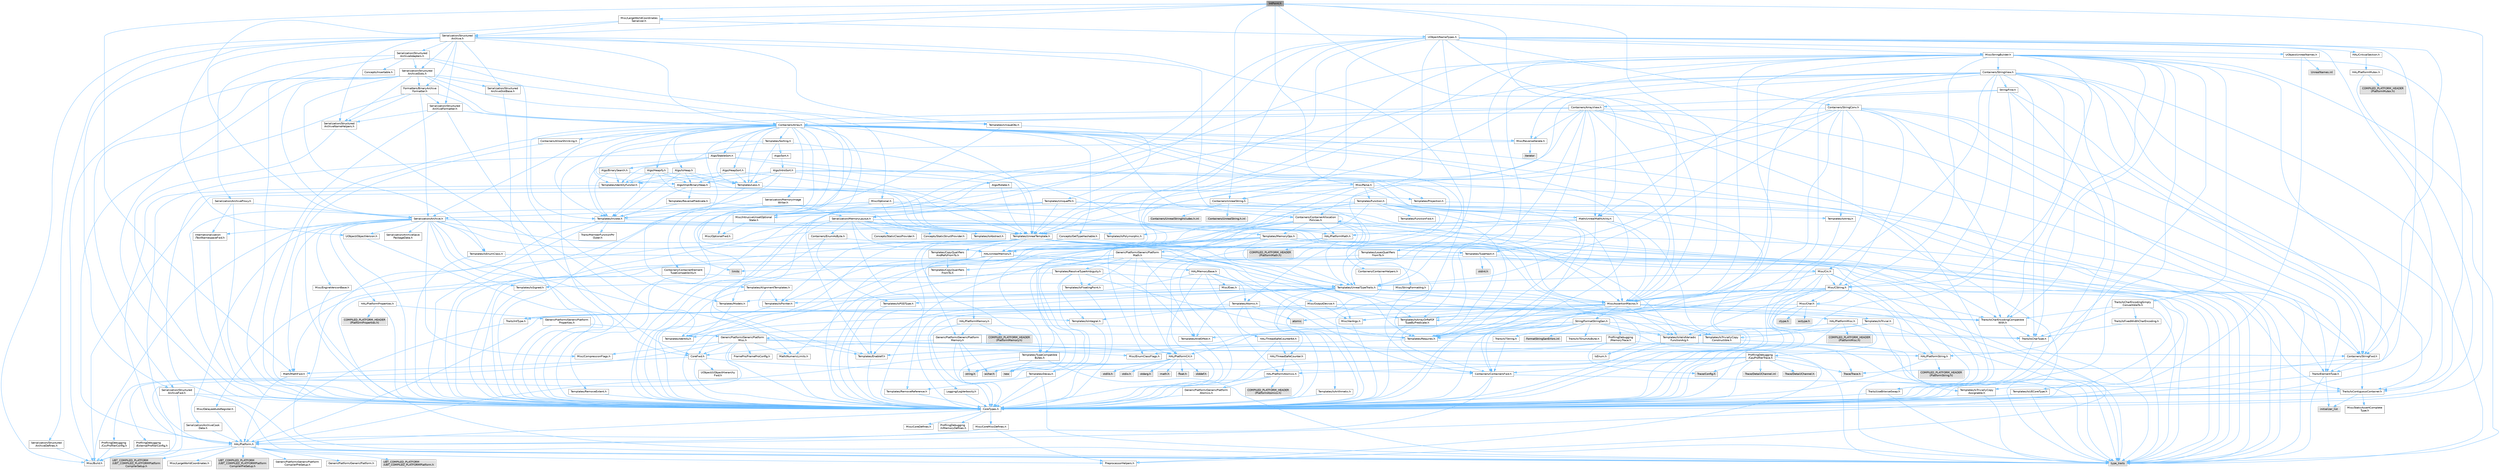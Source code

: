 digraph "IntPoint.h"
{
 // INTERACTIVE_SVG=YES
 // LATEX_PDF_SIZE
  bgcolor="transparent";
  edge [fontname=Helvetica,fontsize=10,labelfontname=Helvetica,labelfontsize=10];
  node [fontname=Helvetica,fontsize=10,shape=box,height=0.2,width=0.4];
  Node1 [id="Node000001",label="IntPoint.h",height=0.2,width=0.4,color="gray40", fillcolor="grey60", style="filled", fontcolor="black",tooltip=" "];
  Node1 -> Node2 [id="edge1_Node000001_Node000002",color="steelblue1",style="solid",tooltip=" "];
  Node2 [id="Node000002",label="CoreTypes.h",height=0.2,width=0.4,color="grey40", fillcolor="white", style="filled",URL="$dc/dec/CoreTypes_8h.html",tooltip=" "];
  Node2 -> Node3 [id="edge2_Node000002_Node000003",color="steelblue1",style="solid",tooltip=" "];
  Node3 [id="Node000003",label="HAL/Platform.h",height=0.2,width=0.4,color="grey40", fillcolor="white", style="filled",URL="$d9/dd0/Platform_8h.html",tooltip=" "];
  Node3 -> Node4 [id="edge3_Node000003_Node000004",color="steelblue1",style="solid",tooltip=" "];
  Node4 [id="Node000004",label="Misc/Build.h",height=0.2,width=0.4,color="grey40", fillcolor="white", style="filled",URL="$d3/dbb/Build_8h.html",tooltip=" "];
  Node3 -> Node5 [id="edge4_Node000003_Node000005",color="steelblue1",style="solid",tooltip=" "];
  Node5 [id="Node000005",label="Misc/LargeWorldCoordinates.h",height=0.2,width=0.4,color="grey40", fillcolor="white", style="filled",URL="$d2/dcb/LargeWorldCoordinates_8h.html",tooltip=" "];
  Node3 -> Node6 [id="edge5_Node000003_Node000006",color="steelblue1",style="solid",tooltip=" "];
  Node6 [id="Node000006",label="type_traits",height=0.2,width=0.4,color="grey60", fillcolor="#E0E0E0", style="filled",tooltip=" "];
  Node3 -> Node7 [id="edge6_Node000003_Node000007",color="steelblue1",style="solid",tooltip=" "];
  Node7 [id="Node000007",label="PreprocessorHelpers.h",height=0.2,width=0.4,color="grey40", fillcolor="white", style="filled",URL="$db/ddb/PreprocessorHelpers_8h.html",tooltip=" "];
  Node3 -> Node8 [id="edge7_Node000003_Node000008",color="steelblue1",style="solid",tooltip=" "];
  Node8 [id="Node000008",label="UBT_COMPILED_PLATFORM\l/UBT_COMPILED_PLATFORMPlatform\lCompilerPreSetup.h",height=0.2,width=0.4,color="grey60", fillcolor="#E0E0E0", style="filled",tooltip=" "];
  Node3 -> Node9 [id="edge8_Node000003_Node000009",color="steelblue1",style="solid",tooltip=" "];
  Node9 [id="Node000009",label="GenericPlatform/GenericPlatform\lCompilerPreSetup.h",height=0.2,width=0.4,color="grey40", fillcolor="white", style="filled",URL="$d9/dc8/GenericPlatformCompilerPreSetup_8h.html",tooltip=" "];
  Node3 -> Node10 [id="edge9_Node000003_Node000010",color="steelblue1",style="solid",tooltip=" "];
  Node10 [id="Node000010",label="GenericPlatform/GenericPlatform.h",height=0.2,width=0.4,color="grey40", fillcolor="white", style="filled",URL="$d6/d84/GenericPlatform_8h.html",tooltip=" "];
  Node3 -> Node11 [id="edge10_Node000003_Node000011",color="steelblue1",style="solid",tooltip=" "];
  Node11 [id="Node000011",label="UBT_COMPILED_PLATFORM\l/UBT_COMPILED_PLATFORMPlatform.h",height=0.2,width=0.4,color="grey60", fillcolor="#E0E0E0", style="filled",tooltip=" "];
  Node3 -> Node12 [id="edge11_Node000003_Node000012",color="steelblue1",style="solid",tooltip=" "];
  Node12 [id="Node000012",label="UBT_COMPILED_PLATFORM\l/UBT_COMPILED_PLATFORMPlatform\lCompilerSetup.h",height=0.2,width=0.4,color="grey60", fillcolor="#E0E0E0", style="filled",tooltip=" "];
  Node2 -> Node13 [id="edge12_Node000002_Node000013",color="steelblue1",style="solid",tooltip=" "];
  Node13 [id="Node000013",label="ProfilingDebugging\l/UMemoryDefines.h",height=0.2,width=0.4,color="grey40", fillcolor="white", style="filled",URL="$d2/da2/UMemoryDefines_8h.html",tooltip=" "];
  Node2 -> Node14 [id="edge13_Node000002_Node000014",color="steelblue1",style="solid",tooltip=" "];
  Node14 [id="Node000014",label="Misc/CoreMiscDefines.h",height=0.2,width=0.4,color="grey40", fillcolor="white", style="filled",URL="$da/d38/CoreMiscDefines_8h.html",tooltip=" "];
  Node14 -> Node3 [id="edge14_Node000014_Node000003",color="steelblue1",style="solid",tooltip=" "];
  Node14 -> Node7 [id="edge15_Node000014_Node000007",color="steelblue1",style="solid",tooltip=" "];
  Node2 -> Node15 [id="edge16_Node000002_Node000015",color="steelblue1",style="solid",tooltip=" "];
  Node15 [id="Node000015",label="Misc/CoreDefines.h",height=0.2,width=0.4,color="grey40", fillcolor="white", style="filled",URL="$d3/dd2/CoreDefines_8h.html",tooltip=" "];
  Node1 -> Node16 [id="edge17_Node000001_Node000016",color="steelblue1",style="solid",tooltip=" "];
  Node16 [id="Node000016",label="Misc/AssertionMacros.h",height=0.2,width=0.4,color="grey40", fillcolor="white", style="filled",URL="$d0/dfa/AssertionMacros_8h.html",tooltip=" "];
  Node16 -> Node2 [id="edge18_Node000016_Node000002",color="steelblue1",style="solid",tooltip=" "];
  Node16 -> Node3 [id="edge19_Node000016_Node000003",color="steelblue1",style="solid",tooltip=" "];
  Node16 -> Node17 [id="edge20_Node000016_Node000017",color="steelblue1",style="solid",tooltip=" "];
  Node17 [id="Node000017",label="HAL/PlatformMisc.h",height=0.2,width=0.4,color="grey40", fillcolor="white", style="filled",URL="$d0/df5/PlatformMisc_8h.html",tooltip=" "];
  Node17 -> Node2 [id="edge21_Node000017_Node000002",color="steelblue1",style="solid",tooltip=" "];
  Node17 -> Node18 [id="edge22_Node000017_Node000018",color="steelblue1",style="solid",tooltip=" "];
  Node18 [id="Node000018",label="GenericPlatform/GenericPlatform\lMisc.h",height=0.2,width=0.4,color="grey40", fillcolor="white", style="filled",URL="$db/d9a/GenericPlatformMisc_8h.html",tooltip=" "];
  Node18 -> Node19 [id="edge23_Node000018_Node000019",color="steelblue1",style="solid",tooltip=" "];
  Node19 [id="Node000019",label="Containers/StringFwd.h",height=0.2,width=0.4,color="grey40", fillcolor="white", style="filled",URL="$df/d37/StringFwd_8h.html",tooltip=" "];
  Node19 -> Node2 [id="edge24_Node000019_Node000002",color="steelblue1",style="solid",tooltip=" "];
  Node19 -> Node20 [id="edge25_Node000019_Node000020",color="steelblue1",style="solid",tooltip=" "];
  Node20 [id="Node000020",label="Traits/ElementType.h",height=0.2,width=0.4,color="grey40", fillcolor="white", style="filled",URL="$d5/d4f/ElementType_8h.html",tooltip=" "];
  Node20 -> Node3 [id="edge26_Node000020_Node000003",color="steelblue1",style="solid",tooltip=" "];
  Node20 -> Node21 [id="edge27_Node000020_Node000021",color="steelblue1",style="solid",tooltip=" "];
  Node21 [id="Node000021",label="initializer_list",height=0.2,width=0.4,color="grey60", fillcolor="#E0E0E0", style="filled",tooltip=" "];
  Node20 -> Node6 [id="edge28_Node000020_Node000006",color="steelblue1",style="solid",tooltip=" "];
  Node19 -> Node22 [id="edge29_Node000019_Node000022",color="steelblue1",style="solid",tooltip=" "];
  Node22 [id="Node000022",label="Traits/IsContiguousContainer.h",height=0.2,width=0.4,color="grey40", fillcolor="white", style="filled",URL="$d5/d3c/IsContiguousContainer_8h.html",tooltip=" "];
  Node22 -> Node2 [id="edge30_Node000022_Node000002",color="steelblue1",style="solid",tooltip=" "];
  Node22 -> Node23 [id="edge31_Node000022_Node000023",color="steelblue1",style="solid",tooltip=" "];
  Node23 [id="Node000023",label="Misc/StaticAssertComplete\lType.h",height=0.2,width=0.4,color="grey40", fillcolor="white", style="filled",URL="$d5/d4e/StaticAssertCompleteType_8h.html",tooltip=" "];
  Node22 -> Node21 [id="edge32_Node000022_Node000021",color="steelblue1",style="solid",tooltip=" "];
  Node18 -> Node24 [id="edge33_Node000018_Node000024",color="steelblue1",style="solid",tooltip=" "];
  Node24 [id="Node000024",label="CoreFwd.h",height=0.2,width=0.4,color="grey40", fillcolor="white", style="filled",URL="$d1/d1e/CoreFwd_8h.html",tooltip=" "];
  Node24 -> Node2 [id="edge34_Node000024_Node000002",color="steelblue1",style="solid",tooltip=" "];
  Node24 -> Node25 [id="edge35_Node000024_Node000025",color="steelblue1",style="solid",tooltip=" "];
  Node25 [id="Node000025",label="Containers/ContainersFwd.h",height=0.2,width=0.4,color="grey40", fillcolor="white", style="filled",URL="$d4/d0a/ContainersFwd_8h.html",tooltip=" "];
  Node25 -> Node3 [id="edge36_Node000025_Node000003",color="steelblue1",style="solid",tooltip=" "];
  Node25 -> Node2 [id="edge37_Node000025_Node000002",color="steelblue1",style="solid",tooltip=" "];
  Node25 -> Node22 [id="edge38_Node000025_Node000022",color="steelblue1",style="solid",tooltip=" "];
  Node24 -> Node26 [id="edge39_Node000024_Node000026",color="steelblue1",style="solid",tooltip=" "];
  Node26 [id="Node000026",label="Math/MathFwd.h",height=0.2,width=0.4,color="grey40", fillcolor="white", style="filled",URL="$d2/d10/MathFwd_8h.html",tooltip=" "];
  Node26 -> Node3 [id="edge40_Node000026_Node000003",color="steelblue1",style="solid",tooltip=" "];
  Node24 -> Node27 [id="edge41_Node000024_Node000027",color="steelblue1",style="solid",tooltip=" "];
  Node27 [id="Node000027",label="UObject/UObjectHierarchy\lFwd.h",height=0.2,width=0.4,color="grey40", fillcolor="white", style="filled",URL="$d3/d13/UObjectHierarchyFwd_8h.html",tooltip=" "];
  Node18 -> Node2 [id="edge42_Node000018_Node000002",color="steelblue1",style="solid",tooltip=" "];
  Node18 -> Node28 [id="edge43_Node000018_Node000028",color="steelblue1",style="solid",tooltip=" "];
  Node28 [id="Node000028",label="FramePro/FrameProConfig.h",height=0.2,width=0.4,color="grey40", fillcolor="white", style="filled",URL="$d7/d90/FrameProConfig_8h.html",tooltip=" "];
  Node18 -> Node29 [id="edge44_Node000018_Node000029",color="steelblue1",style="solid",tooltip=" "];
  Node29 [id="Node000029",label="HAL/PlatformCrt.h",height=0.2,width=0.4,color="grey40", fillcolor="white", style="filled",URL="$d8/d75/PlatformCrt_8h.html",tooltip=" "];
  Node29 -> Node30 [id="edge45_Node000029_Node000030",color="steelblue1",style="solid",tooltip=" "];
  Node30 [id="Node000030",label="new",height=0.2,width=0.4,color="grey60", fillcolor="#E0E0E0", style="filled",tooltip=" "];
  Node29 -> Node31 [id="edge46_Node000029_Node000031",color="steelblue1",style="solid",tooltip=" "];
  Node31 [id="Node000031",label="wchar.h",height=0.2,width=0.4,color="grey60", fillcolor="#E0E0E0", style="filled",tooltip=" "];
  Node29 -> Node32 [id="edge47_Node000029_Node000032",color="steelblue1",style="solid",tooltip=" "];
  Node32 [id="Node000032",label="stddef.h",height=0.2,width=0.4,color="grey60", fillcolor="#E0E0E0", style="filled",tooltip=" "];
  Node29 -> Node33 [id="edge48_Node000029_Node000033",color="steelblue1",style="solid",tooltip=" "];
  Node33 [id="Node000033",label="stdlib.h",height=0.2,width=0.4,color="grey60", fillcolor="#E0E0E0", style="filled",tooltip=" "];
  Node29 -> Node34 [id="edge49_Node000029_Node000034",color="steelblue1",style="solid",tooltip=" "];
  Node34 [id="Node000034",label="stdio.h",height=0.2,width=0.4,color="grey60", fillcolor="#E0E0E0", style="filled",tooltip=" "];
  Node29 -> Node35 [id="edge50_Node000029_Node000035",color="steelblue1",style="solid",tooltip=" "];
  Node35 [id="Node000035",label="stdarg.h",height=0.2,width=0.4,color="grey60", fillcolor="#E0E0E0", style="filled",tooltip=" "];
  Node29 -> Node36 [id="edge51_Node000029_Node000036",color="steelblue1",style="solid",tooltip=" "];
  Node36 [id="Node000036",label="math.h",height=0.2,width=0.4,color="grey60", fillcolor="#E0E0E0", style="filled",tooltip=" "];
  Node29 -> Node37 [id="edge52_Node000029_Node000037",color="steelblue1",style="solid",tooltip=" "];
  Node37 [id="Node000037",label="float.h",height=0.2,width=0.4,color="grey60", fillcolor="#E0E0E0", style="filled",tooltip=" "];
  Node29 -> Node38 [id="edge53_Node000029_Node000038",color="steelblue1",style="solid",tooltip=" "];
  Node38 [id="Node000038",label="string.h",height=0.2,width=0.4,color="grey60", fillcolor="#E0E0E0", style="filled",tooltip=" "];
  Node18 -> Node39 [id="edge54_Node000018_Node000039",color="steelblue1",style="solid",tooltip=" "];
  Node39 [id="Node000039",label="Math/NumericLimits.h",height=0.2,width=0.4,color="grey40", fillcolor="white", style="filled",URL="$df/d1b/NumericLimits_8h.html",tooltip=" "];
  Node39 -> Node2 [id="edge55_Node000039_Node000002",color="steelblue1",style="solid",tooltip=" "];
  Node18 -> Node40 [id="edge56_Node000018_Node000040",color="steelblue1",style="solid",tooltip=" "];
  Node40 [id="Node000040",label="Misc/CompressionFlags.h",height=0.2,width=0.4,color="grey40", fillcolor="white", style="filled",URL="$d9/d76/CompressionFlags_8h.html",tooltip=" "];
  Node18 -> Node41 [id="edge57_Node000018_Node000041",color="steelblue1",style="solid",tooltip=" "];
  Node41 [id="Node000041",label="Misc/EnumClassFlags.h",height=0.2,width=0.4,color="grey40", fillcolor="white", style="filled",URL="$d8/de7/EnumClassFlags_8h.html",tooltip=" "];
  Node18 -> Node42 [id="edge58_Node000018_Node000042",color="steelblue1",style="solid",tooltip=" "];
  Node42 [id="Node000042",label="ProfilingDebugging\l/CsvProfilerConfig.h",height=0.2,width=0.4,color="grey40", fillcolor="white", style="filled",URL="$d3/d88/CsvProfilerConfig_8h.html",tooltip=" "];
  Node42 -> Node4 [id="edge59_Node000042_Node000004",color="steelblue1",style="solid",tooltip=" "];
  Node18 -> Node43 [id="edge60_Node000018_Node000043",color="steelblue1",style="solid",tooltip=" "];
  Node43 [id="Node000043",label="ProfilingDebugging\l/ExternalProfilerConfig.h",height=0.2,width=0.4,color="grey40", fillcolor="white", style="filled",URL="$d3/dbb/ExternalProfilerConfig_8h.html",tooltip=" "];
  Node43 -> Node4 [id="edge61_Node000043_Node000004",color="steelblue1",style="solid",tooltip=" "];
  Node17 -> Node44 [id="edge62_Node000017_Node000044",color="steelblue1",style="solid",tooltip=" "];
  Node44 [id="Node000044",label="COMPILED_PLATFORM_HEADER\l(PlatformMisc.h)",height=0.2,width=0.4,color="grey60", fillcolor="#E0E0E0", style="filled",tooltip=" "];
  Node17 -> Node45 [id="edge63_Node000017_Node000045",color="steelblue1",style="solid",tooltip=" "];
  Node45 [id="Node000045",label="ProfilingDebugging\l/CpuProfilerTrace.h",height=0.2,width=0.4,color="grey40", fillcolor="white", style="filled",URL="$da/dcb/CpuProfilerTrace_8h.html",tooltip=" "];
  Node45 -> Node2 [id="edge64_Node000045_Node000002",color="steelblue1",style="solid",tooltip=" "];
  Node45 -> Node25 [id="edge65_Node000045_Node000025",color="steelblue1",style="solid",tooltip=" "];
  Node45 -> Node46 [id="edge66_Node000045_Node000046",color="steelblue1",style="solid",tooltip=" "];
  Node46 [id="Node000046",label="HAL/PlatformAtomics.h",height=0.2,width=0.4,color="grey40", fillcolor="white", style="filled",URL="$d3/d36/PlatformAtomics_8h.html",tooltip=" "];
  Node46 -> Node2 [id="edge67_Node000046_Node000002",color="steelblue1",style="solid",tooltip=" "];
  Node46 -> Node47 [id="edge68_Node000046_Node000047",color="steelblue1",style="solid",tooltip=" "];
  Node47 [id="Node000047",label="GenericPlatform/GenericPlatform\lAtomics.h",height=0.2,width=0.4,color="grey40", fillcolor="white", style="filled",URL="$da/d72/GenericPlatformAtomics_8h.html",tooltip=" "];
  Node47 -> Node2 [id="edge69_Node000047_Node000002",color="steelblue1",style="solid",tooltip=" "];
  Node46 -> Node48 [id="edge70_Node000046_Node000048",color="steelblue1",style="solid",tooltip=" "];
  Node48 [id="Node000048",label="COMPILED_PLATFORM_HEADER\l(PlatformAtomics.h)",height=0.2,width=0.4,color="grey60", fillcolor="#E0E0E0", style="filled",tooltip=" "];
  Node45 -> Node7 [id="edge71_Node000045_Node000007",color="steelblue1",style="solid",tooltip=" "];
  Node45 -> Node4 [id="edge72_Node000045_Node000004",color="steelblue1",style="solid",tooltip=" "];
  Node45 -> Node49 [id="edge73_Node000045_Node000049",color="steelblue1",style="solid",tooltip=" "];
  Node49 [id="Node000049",label="Trace/Config.h",height=0.2,width=0.4,color="grey60", fillcolor="#E0E0E0", style="filled",tooltip=" "];
  Node45 -> Node50 [id="edge74_Node000045_Node000050",color="steelblue1",style="solid",tooltip=" "];
  Node50 [id="Node000050",label="Trace/Detail/Channel.h",height=0.2,width=0.4,color="grey60", fillcolor="#E0E0E0", style="filled",tooltip=" "];
  Node45 -> Node51 [id="edge75_Node000045_Node000051",color="steelblue1",style="solid",tooltip=" "];
  Node51 [id="Node000051",label="Trace/Detail/Channel.inl",height=0.2,width=0.4,color="grey60", fillcolor="#E0E0E0", style="filled",tooltip=" "];
  Node45 -> Node52 [id="edge76_Node000045_Node000052",color="steelblue1",style="solid",tooltip=" "];
  Node52 [id="Node000052",label="Trace/Trace.h",height=0.2,width=0.4,color="grey60", fillcolor="#E0E0E0", style="filled",tooltip=" "];
  Node16 -> Node7 [id="edge77_Node000016_Node000007",color="steelblue1",style="solid",tooltip=" "];
  Node16 -> Node53 [id="edge78_Node000016_Node000053",color="steelblue1",style="solid",tooltip=" "];
  Node53 [id="Node000053",label="Templates/EnableIf.h",height=0.2,width=0.4,color="grey40", fillcolor="white", style="filled",URL="$d7/d60/EnableIf_8h.html",tooltip=" "];
  Node53 -> Node2 [id="edge79_Node000053_Node000002",color="steelblue1",style="solid",tooltip=" "];
  Node16 -> Node54 [id="edge80_Node000016_Node000054",color="steelblue1",style="solid",tooltip=" "];
  Node54 [id="Node000054",label="Templates/IsArrayOrRefOf\lTypeByPredicate.h",height=0.2,width=0.4,color="grey40", fillcolor="white", style="filled",URL="$d6/da1/IsArrayOrRefOfTypeByPredicate_8h.html",tooltip=" "];
  Node54 -> Node2 [id="edge81_Node000054_Node000002",color="steelblue1",style="solid",tooltip=" "];
  Node16 -> Node55 [id="edge82_Node000016_Node000055",color="steelblue1",style="solid",tooltip=" "];
  Node55 [id="Node000055",label="Templates/IsValidVariadic\lFunctionArg.h",height=0.2,width=0.4,color="grey40", fillcolor="white", style="filled",URL="$d0/dc8/IsValidVariadicFunctionArg_8h.html",tooltip=" "];
  Node55 -> Node2 [id="edge83_Node000055_Node000002",color="steelblue1",style="solid",tooltip=" "];
  Node55 -> Node56 [id="edge84_Node000055_Node000056",color="steelblue1",style="solid",tooltip=" "];
  Node56 [id="Node000056",label="IsEnum.h",height=0.2,width=0.4,color="grey40", fillcolor="white", style="filled",URL="$d4/de5/IsEnum_8h.html",tooltip=" "];
  Node55 -> Node6 [id="edge85_Node000055_Node000006",color="steelblue1",style="solid",tooltip=" "];
  Node16 -> Node57 [id="edge86_Node000016_Node000057",color="steelblue1",style="solid",tooltip=" "];
  Node57 [id="Node000057",label="Traits/IsCharEncodingCompatible\lWith.h",height=0.2,width=0.4,color="grey40", fillcolor="white", style="filled",URL="$df/dd1/IsCharEncodingCompatibleWith_8h.html",tooltip=" "];
  Node57 -> Node6 [id="edge87_Node000057_Node000006",color="steelblue1",style="solid",tooltip=" "];
  Node57 -> Node58 [id="edge88_Node000057_Node000058",color="steelblue1",style="solid",tooltip=" "];
  Node58 [id="Node000058",label="Traits/IsCharType.h",height=0.2,width=0.4,color="grey40", fillcolor="white", style="filled",URL="$db/d51/IsCharType_8h.html",tooltip=" "];
  Node58 -> Node2 [id="edge89_Node000058_Node000002",color="steelblue1",style="solid",tooltip=" "];
  Node16 -> Node59 [id="edge90_Node000016_Node000059",color="steelblue1",style="solid",tooltip=" "];
  Node59 [id="Node000059",label="Misc/VarArgs.h",height=0.2,width=0.4,color="grey40", fillcolor="white", style="filled",URL="$d5/d6f/VarArgs_8h.html",tooltip=" "];
  Node59 -> Node2 [id="edge91_Node000059_Node000002",color="steelblue1",style="solid",tooltip=" "];
  Node16 -> Node60 [id="edge92_Node000016_Node000060",color="steelblue1",style="solid",tooltip=" "];
  Node60 [id="Node000060",label="String/FormatStringSan.h",height=0.2,width=0.4,color="grey40", fillcolor="white", style="filled",URL="$d3/d8b/FormatStringSan_8h.html",tooltip=" "];
  Node60 -> Node6 [id="edge93_Node000060_Node000006",color="steelblue1",style="solid",tooltip=" "];
  Node60 -> Node2 [id="edge94_Node000060_Node000002",color="steelblue1",style="solid",tooltip=" "];
  Node60 -> Node61 [id="edge95_Node000060_Node000061",color="steelblue1",style="solid",tooltip=" "];
  Node61 [id="Node000061",label="Templates/Requires.h",height=0.2,width=0.4,color="grey40", fillcolor="white", style="filled",URL="$dc/d96/Requires_8h.html",tooltip=" "];
  Node61 -> Node53 [id="edge96_Node000061_Node000053",color="steelblue1",style="solid",tooltip=" "];
  Node61 -> Node6 [id="edge97_Node000061_Node000006",color="steelblue1",style="solid",tooltip=" "];
  Node60 -> Node62 [id="edge98_Node000060_Node000062",color="steelblue1",style="solid",tooltip=" "];
  Node62 [id="Node000062",label="Templates/Identity.h",height=0.2,width=0.4,color="grey40", fillcolor="white", style="filled",URL="$d0/dd5/Identity_8h.html",tooltip=" "];
  Node60 -> Node55 [id="edge99_Node000060_Node000055",color="steelblue1",style="solid",tooltip=" "];
  Node60 -> Node58 [id="edge100_Node000060_Node000058",color="steelblue1",style="solid",tooltip=" "];
  Node60 -> Node63 [id="edge101_Node000060_Node000063",color="steelblue1",style="solid",tooltip=" "];
  Node63 [id="Node000063",label="Traits/IsTEnumAsByte.h",height=0.2,width=0.4,color="grey40", fillcolor="white", style="filled",URL="$d1/de6/IsTEnumAsByte_8h.html",tooltip=" "];
  Node60 -> Node64 [id="edge102_Node000060_Node000064",color="steelblue1",style="solid",tooltip=" "];
  Node64 [id="Node000064",label="Traits/IsTString.h",height=0.2,width=0.4,color="grey40", fillcolor="white", style="filled",URL="$d0/df8/IsTString_8h.html",tooltip=" "];
  Node64 -> Node25 [id="edge103_Node000064_Node000025",color="steelblue1",style="solid",tooltip=" "];
  Node60 -> Node25 [id="edge104_Node000060_Node000025",color="steelblue1",style="solid",tooltip=" "];
  Node60 -> Node65 [id="edge105_Node000060_Node000065",color="steelblue1",style="solid",tooltip=" "];
  Node65 [id="Node000065",label="FormatStringSanErrors.inl",height=0.2,width=0.4,color="grey60", fillcolor="#E0E0E0", style="filled",tooltip=" "];
  Node16 -> Node66 [id="edge106_Node000016_Node000066",color="steelblue1",style="solid",tooltip=" "];
  Node66 [id="Node000066",label="atomic",height=0.2,width=0.4,color="grey60", fillcolor="#E0E0E0", style="filled",tooltip=" "];
  Node1 -> Node67 [id="edge107_Node000001_Node000067",color="steelblue1",style="solid",tooltip=" "];
  Node67 [id="Node000067",label="Misc/Parse.h",height=0.2,width=0.4,color="grey40", fillcolor="white", style="filled",URL="$dc/d71/Parse_8h.html",tooltip=" "];
  Node67 -> Node19 [id="edge108_Node000067_Node000019",color="steelblue1",style="solid",tooltip=" "];
  Node67 -> Node68 [id="edge109_Node000067_Node000068",color="steelblue1",style="solid",tooltip=" "];
  Node68 [id="Node000068",label="Containers/UnrealString.h",height=0.2,width=0.4,color="grey40", fillcolor="white", style="filled",URL="$d5/dba/UnrealString_8h.html",tooltip=" "];
  Node68 -> Node69 [id="edge110_Node000068_Node000069",color="steelblue1",style="solid",tooltip=" "];
  Node69 [id="Node000069",label="Containers/UnrealStringIncludes.h.inl",height=0.2,width=0.4,color="grey60", fillcolor="#E0E0E0", style="filled",tooltip=" "];
  Node68 -> Node70 [id="edge111_Node000068_Node000070",color="steelblue1",style="solid",tooltip=" "];
  Node70 [id="Node000070",label="Containers/UnrealString.h.inl",height=0.2,width=0.4,color="grey60", fillcolor="#E0E0E0", style="filled",tooltip=" "];
  Node68 -> Node71 [id="edge112_Node000068_Node000071",color="steelblue1",style="solid",tooltip=" "];
  Node71 [id="Node000071",label="Misc/StringFormatArg.h",height=0.2,width=0.4,color="grey40", fillcolor="white", style="filled",URL="$d2/d16/StringFormatArg_8h.html",tooltip=" "];
  Node71 -> Node25 [id="edge113_Node000071_Node000025",color="steelblue1",style="solid",tooltip=" "];
  Node67 -> Node2 [id="edge114_Node000067_Node000002",color="steelblue1",style="solid",tooltip=" "];
  Node67 -> Node29 [id="edge115_Node000067_Node000029",color="steelblue1",style="solid",tooltip=" "];
  Node67 -> Node4 [id="edge116_Node000067_Node000004",color="steelblue1",style="solid",tooltip=" "];
  Node67 -> Node41 [id="edge117_Node000067_Node000041",color="steelblue1",style="solid",tooltip=" "];
  Node67 -> Node72 [id="edge118_Node000067_Node000072",color="steelblue1",style="solid",tooltip=" "];
  Node72 [id="Node000072",label="Templates/Function.h",height=0.2,width=0.4,color="grey40", fillcolor="white", style="filled",URL="$df/df5/Function_8h.html",tooltip=" "];
  Node72 -> Node2 [id="edge119_Node000072_Node000002",color="steelblue1",style="solid",tooltip=" "];
  Node72 -> Node16 [id="edge120_Node000072_Node000016",color="steelblue1",style="solid",tooltip=" "];
  Node72 -> Node73 [id="edge121_Node000072_Node000073",color="steelblue1",style="solid",tooltip=" "];
  Node73 [id="Node000073",label="Misc/IntrusiveUnsetOptional\lState.h",height=0.2,width=0.4,color="grey40", fillcolor="white", style="filled",URL="$d2/d0a/IntrusiveUnsetOptionalState_8h.html",tooltip=" "];
  Node73 -> Node74 [id="edge122_Node000073_Node000074",color="steelblue1",style="solid",tooltip=" "];
  Node74 [id="Node000074",label="Misc/OptionalFwd.h",height=0.2,width=0.4,color="grey40", fillcolor="white", style="filled",URL="$dc/d50/OptionalFwd_8h.html",tooltip=" "];
  Node72 -> Node75 [id="edge123_Node000072_Node000075",color="steelblue1",style="solid",tooltip=" "];
  Node75 [id="Node000075",label="HAL/UnrealMemory.h",height=0.2,width=0.4,color="grey40", fillcolor="white", style="filled",URL="$d9/d96/UnrealMemory_8h.html",tooltip=" "];
  Node75 -> Node2 [id="edge124_Node000075_Node000002",color="steelblue1",style="solid",tooltip=" "];
  Node75 -> Node76 [id="edge125_Node000075_Node000076",color="steelblue1",style="solid",tooltip=" "];
  Node76 [id="Node000076",label="GenericPlatform/GenericPlatform\lMemory.h",height=0.2,width=0.4,color="grey40", fillcolor="white", style="filled",URL="$dd/d22/GenericPlatformMemory_8h.html",tooltip=" "];
  Node76 -> Node24 [id="edge126_Node000076_Node000024",color="steelblue1",style="solid",tooltip=" "];
  Node76 -> Node2 [id="edge127_Node000076_Node000002",color="steelblue1",style="solid",tooltip=" "];
  Node76 -> Node77 [id="edge128_Node000076_Node000077",color="steelblue1",style="solid",tooltip=" "];
  Node77 [id="Node000077",label="HAL/PlatformString.h",height=0.2,width=0.4,color="grey40", fillcolor="white", style="filled",URL="$db/db5/PlatformString_8h.html",tooltip=" "];
  Node77 -> Node2 [id="edge129_Node000077_Node000002",color="steelblue1",style="solid",tooltip=" "];
  Node77 -> Node78 [id="edge130_Node000077_Node000078",color="steelblue1",style="solid",tooltip=" "];
  Node78 [id="Node000078",label="COMPILED_PLATFORM_HEADER\l(PlatformString.h)",height=0.2,width=0.4,color="grey60", fillcolor="#E0E0E0", style="filled",tooltip=" "];
  Node76 -> Node38 [id="edge131_Node000076_Node000038",color="steelblue1",style="solid",tooltip=" "];
  Node76 -> Node31 [id="edge132_Node000076_Node000031",color="steelblue1",style="solid",tooltip=" "];
  Node75 -> Node79 [id="edge133_Node000075_Node000079",color="steelblue1",style="solid",tooltip=" "];
  Node79 [id="Node000079",label="HAL/MemoryBase.h",height=0.2,width=0.4,color="grey40", fillcolor="white", style="filled",URL="$d6/d9f/MemoryBase_8h.html",tooltip=" "];
  Node79 -> Node2 [id="edge134_Node000079_Node000002",color="steelblue1",style="solid",tooltip=" "];
  Node79 -> Node46 [id="edge135_Node000079_Node000046",color="steelblue1",style="solid",tooltip=" "];
  Node79 -> Node29 [id="edge136_Node000079_Node000029",color="steelblue1",style="solid",tooltip=" "];
  Node79 -> Node80 [id="edge137_Node000079_Node000080",color="steelblue1",style="solid",tooltip=" "];
  Node80 [id="Node000080",label="Misc/Exec.h",height=0.2,width=0.4,color="grey40", fillcolor="white", style="filled",URL="$de/ddb/Exec_8h.html",tooltip=" "];
  Node80 -> Node2 [id="edge138_Node000080_Node000002",color="steelblue1",style="solid",tooltip=" "];
  Node80 -> Node16 [id="edge139_Node000080_Node000016",color="steelblue1",style="solid",tooltip=" "];
  Node79 -> Node81 [id="edge140_Node000079_Node000081",color="steelblue1",style="solid",tooltip=" "];
  Node81 [id="Node000081",label="Misc/OutputDevice.h",height=0.2,width=0.4,color="grey40", fillcolor="white", style="filled",URL="$d7/d32/OutputDevice_8h.html",tooltip=" "];
  Node81 -> Node24 [id="edge141_Node000081_Node000024",color="steelblue1",style="solid",tooltip=" "];
  Node81 -> Node2 [id="edge142_Node000081_Node000002",color="steelblue1",style="solid",tooltip=" "];
  Node81 -> Node82 [id="edge143_Node000081_Node000082",color="steelblue1",style="solid",tooltip=" "];
  Node82 [id="Node000082",label="Logging/LogVerbosity.h",height=0.2,width=0.4,color="grey40", fillcolor="white", style="filled",URL="$d2/d8f/LogVerbosity_8h.html",tooltip=" "];
  Node82 -> Node2 [id="edge144_Node000082_Node000002",color="steelblue1",style="solid",tooltip=" "];
  Node81 -> Node59 [id="edge145_Node000081_Node000059",color="steelblue1",style="solid",tooltip=" "];
  Node81 -> Node54 [id="edge146_Node000081_Node000054",color="steelblue1",style="solid",tooltip=" "];
  Node81 -> Node55 [id="edge147_Node000081_Node000055",color="steelblue1",style="solid",tooltip=" "];
  Node81 -> Node57 [id="edge148_Node000081_Node000057",color="steelblue1",style="solid",tooltip=" "];
  Node79 -> Node83 [id="edge149_Node000079_Node000083",color="steelblue1",style="solid",tooltip=" "];
  Node83 [id="Node000083",label="Templates/Atomic.h",height=0.2,width=0.4,color="grey40", fillcolor="white", style="filled",URL="$d3/d91/Atomic_8h.html",tooltip=" "];
  Node83 -> Node84 [id="edge150_Node000083_Node000084",color="steelblue1",style="solid",tooltip=" "];
  Node84 [id="Node000084",label="HAL/ThreadSafeCounter.h",height=0.2,width=0.4,color="grey40", fillcolor="white", style="filled",URL="$dc/dc9/ThreadSafeCounter_8h.html",tooltip=" "];
  Node84 -> Node2 [id="edge151_Node000084_Node000002",color="steelblue1",style="solid",tooltip=" "];
  Node84 -> Node46 [id="edge152_Node000084_Node000046",color="steelblue1",style="solid",tooltip=" "];
  Node83 -> Node85 [id="edge153_Node000083_Node000085",color="steelblue1",style="solid",tooltip=" "];
  Node85 [id="Node000085",label="HAL/ThreadSafeCounter64.h",height=0.2,width=0.4,color="grey40", fillcolor="white", style="filled",URL="$d0/d12/ThreadSafeCounter64_8h.html",tooltip=" "];
  Node85 -> Node2 [id="edge154_Node000085_Node000002",color="steelblue1",style="solid",tooltip=" "];
  Node85 -> Node84 [id="edge155_Node000085_Node000084",color="steelblue1",style="solid",tooltip=" "];
  Node83 -> Node86 [id="edge156_Node000083_Node000086",color="steelblue1",style="solid",tooltip=" "];
  Node86 [id="Node000086",label="Templates/IsIntegral.h",height=0.2,width=0.4,color="grey40", fillcolor="white", style="filled",URL="$da/d64/IsIntegral_8h.html",tooltip=" "];
  Node86 -> Node2 [id="edge157_Node000086_Node000002",color="steelblue1",style="solid",tooltip=" "];
  Node83 -> Node87 [id="edge158_Node000083_Node000087",color="steelblue1",style="solid",tooltip=" "];
  Node87 [id="Node000087",label="Templates/IsTrivial.h",height=0.2,width=0.4,color="grey40", fillcolor="white", style="filled",URL="$da/d4c/IsTrivial_8h.html",tooltip=" "];
  Node87 -> Node88 [id="edge159_Node000087_Node000088",color="steelblue1",style="solid",tooltip=" "];
  Node88 [id="Node000088",label="Templates/AndOrNot.h",height=0.2,width=0.4,color="grey40", fillcolor="white", style="filled",URL="$db/d0a/AndOrNot_8h.html",tooltip=" "];
  Node88 -> Node2 [id="edge160_Node000088_Node000002",color="steelblue1",style="solid",tooltip=" "];
  Node87 -> Node89 [id="edge161_Node000087_Node000089",color="steelblue1",style="solid",tooltip=" "];
  Node89 [id="Node000089",label="Templates/IsTriviallyCopy\lConstructible.h",height=0.2,width=0.4,color="grey40", fillcolor="white", style="filled",URL="$d3/d78/IsTriviallyCopyConstructible_8h.html",tooltip=" "];
  Node89 -> Node2 [id="edge162_Node000089_Node000002",color="steelblue1",style="solid",tooltip=" "];
  Node89 -> Node6 [id="edge163_Node000089_Node000006",color="steelblue1",style="solid",tooltip=" "];
  Node87 -> Node90 [id="edge164_Node000087_Node000090",color="steelblue1",style="solid",tooltip=" "];
  Node90 [id="Node000090",label="Templates/IsTriviallyCopy\lAssignable.h",height=0.2,width=0.4,color="grey40", fillcolor="white", style="filled",URL="$d2/df2/IsTriviallyCopyAssignable_8h.html",tooltip=" "];
  Node90 -> Node2 [id="edge165_Node000090_Node000002",color="steelblue1",style="solid",tooltip=" "];
  Node90 -> Node6 [id="edge166_Node000090_Node000006",color="steelblue1",style="solid",tooltip=" "];
  Node87 -> Node6 [id="edge167_Node000087_Node000006",color="steelblue1",style="solid",tooltip=" "];
  Node83 -> Node91 [id="edge168_Node000083_Node000091",color="steelblue1",style="solid",tooltip=" "];
  Node91 [id="Node000091",label="Traits/IntType.h",height=0.2,width=0.4,color="grey40", fillcolor="white", style="filled",URL="$d7/deb/IntType_8h.html",tooltip=" "];
  Node91 -> Node3 [id="edge169_Node000091_Node000003",color="steelblue1",style="solid",tooltip=" "];
  Node83 -> Node66 [id="edge170_Node000083_Node000066",color="steelblue1",style="solid",tooltip=" "];
  Node75 -> Node92 [id="edge171_Node000075_Node000092",color="steelblue1",style="solid",tooltip=" "];
  Node92 [id="Node000092",label="HAL/PlatformMemory.h",height=0.2,width=0.4,color="grey40", fillcolor="white", style="filled",URL="$de/d68/PlatformMemory_8h.html",tooltip=" "];
  Node92 -> Node2 [id="edge172_Node000092_Node000002",color="steelblue1",style="solid",tooltip=" "];
  Node92 -> Node76 [id="edge173_Node000092_Node000076",color="steelblue1",style="solid",tooltip=" "];
  Node92 -> Node93 [id="edge174_Node000092_Node000093",color="steelblue1",style="solid",tooltip=" "];
  Node93 [id="Node000093",label="COMPILED_PLATFORM_HEADER\l(PlatformMemory.h)",height=0.2,width=0.4,color="grey60", fillcolor="#E0E0E0", style="filled",tooltip=" "];
  Node75 -> Node94 [id="edge175_Node000075_Node000094",color="steelblue1",style="solid",tooltip=" "];
  Node94 [id="Node000094",label="ProfilingDebugging\l/MemoryTrace.h",height=0.2,width=0.4,color="grey40", fillcolor="white", style="filled",URL="$da/dd7/MemoryTrace_8h.html",tooltip=" "];
  Node94 -> Node3 [id="edge176_Node000094_Node000003",color="steelblue1",style="solid",tooltip=" "];
  Node94 -> Node41 [id="edge177_Node000094_Node000041",color="steelblue1",style="solid",tooltip=" "];
  Node94 -> Node49 [id="edge178_Node000094_Node000049",color="steelblue1",style="solid",tooltip=" "];
  Node94 -> Node52 [id="edge179_Node000094_Node000052",color="steelblue1",style="solid",tooltip=" "];
  Node75 -> Node95 [id="edge180_Node000075_Node000095",color="steelblue1",style="solid",tooltip=" "];
  Node95 [id="Node000095",label="Templates/IsPointer.h",height=0.2,width=0.4,color="grey40", fillcolor="white", style="filled",URL="$d7/d05/IsPointer_8h.html",tooltip=" "];
  Node95 -> Node2 [id="edge181_Node000095_Node000002",color="steelblue1",style="solid",tooltip=" "];
  Node72 -> Node96 [id="edge182_Node000072_Node000096",color="steelblue1",style="solid",tooltip=" "];
  Node96 [id="Node000096",label="Templates/FunctionFwd.h",height=0.2,width=0.4,color="grey40", fillcolor="white", style="filled",URL="$d6/d54/FunctionFwd_8h.html",tooltip=" "];
  Node72 -> Node97 [id="edge183_Node000072_Node000097",color="steelblue1",style="solid",tooltip=" "];
  Node97 [id="Node000097",label="Templates/UnrealTypeTraits.h",height=0.2,width=0.4,color="grey40", fillcolor="white", style="filled",URL="$d2/d2d/UnrealTypeTraits_8h.html",tooltip=" "];
  Node97 -> Node2 [id="edge184_Node000097_Node000002",color="steelblue1",style="solid",tooltip=" "];
  Node97 -> Node95 [id="edge185_Node000097_Node000095",color="steelblue1",style="solid",tooltip=" "];
  Node97 -> Node16 [id="edge186_Node000097_Node000016",color="steelblue1",style="solid",tooltip=" "];
  Node97 -> Node88 [id="edge187_Node000097_Node000088",color="steelblue1",style="solid",tooltip=" "];
  Node97 -> Node53 [id="edge188_Node000097_Node000053",color="steelblue1",style="solid",tooltip=" "];
  Node97 -> Node98 [id="edge189_Node000097_Node000098",color="steelblue1",style="solid",tooltip=" "];
  Node98 [id="Node000098",label="Templates/IsArithmetic.h",height=0.2,width=0.4,color="grey40", fillcolor="white", style="filled",URL="$d2/d5d/IsArithmetic_8h.html",tooltip=" "];
  Node98 -> Node2 [id="edge190_Node000098_Node000002",color="steelblue1",style="solid",tooltip=" "];
  Node97 -> Node56 [id="edge191_Node000097_Node000056",color="steelblue1",style="solid",tooltip=" "];
  Node97 -> Node99 [id="edge192_Node000097_Node000099",color="steelblue1",style="solid",tooltip=" "];
  Node99 [id="Node000099",label="Templates/Models.h",height=0.2,width=0.4,color="grey40", fillcolor="white", style="filled",URL="$d3/d0c/Models_8h.html",tooltip=" "];
  Node99 -> Node62 [id="edge193_Node000099_Node000062",color="steelblue1",style="solid",tooltip=" "];
  Node97 -> Node100 [id="edge194_Node000097_Node000100",color="steelblue1",style="solid",tooltip=" "];
  Node100 [id="Node000100",label="Templates/IsPODType.h",height=0.2,width=0.4,color="grey40", fillcolor="white", style="filled",URL="$d7/db1/IsPODType_8h.html",tooltip=" "];
  Node100 -> Node2 [id="edge195_Node000100_Node000002",color="steelblue1",style="solid",tooltip=" "];
  Node97 -> Node101 [id="edge196_Node000097_Node000101",color="steelblue1",style="solid",tooltip=" "];
  Node101 [id="Node000101",label="Templates/IsUECoreType.h",height=0.2,width=0.4,color="grey40", fillcolor="white", style="filled",URL="$d1/db8/IsUECoreType_8h.html",tooltip=" "];
  Node101 -> Node2 [id="edge197_Node000101_Node000002",color="steelblue1",style="solid",tooltip=" "];
  Node101 -> Node6 [id="edge198_Node000101_Node000006",color="steelblue1",style="solid",tooltip=" "];
  Node97 -> Node89 [id="edge199_Node000097_Node000089",color="steelblue1",style="solid",tooltip=" "];
  Node72 -> Node102 [id="edge200_Node000072_Node000102",color="steelblue1",style="solid",tooltip=" "];
  Node102 [id="Node000102",label="Templates/Invoke.h",height=0.2,width=0.4,color="grey40", fillcolor="white", style="filled",URL="$d7/deb/Invoke_8h.html",tooltip=" "];
  Node102 -> Node2 [id="edge201_Node000102_Node000002",color="steelblue1",style="solid",tooltip=" "];
  Node102 -> Node103 [id="edge202_Node000102_Node000103",color="steelblue1",style="solid",tooltip=" "];
  Node103 [id="Node000103",label="Traits/MemberFunctionPtr\lOuter.h",height=0.2,width=0.4,color="grey40", fillcolor="white", style="filled",URL="$db/da7/MemberFunctionPtrOuter_8h.html",tooltip=" "];
  Node102 -> Node104 [id="edge203_Node000102_Node000104",color="steelblue1",style="solid",tooltip=" "];
  Node104 [id="Node000104",label="Templates/UnrealTemplate.h",height=0.2,width=0.4,color="grey40", fillcolor="white", style="filled",URL="$d4/d24/UnrealTemplate_8h.html",tooltip=" "];
  Node104 -> Node2 [id="edge204_Node000104_Node000002",color="steelblue1",style="solid",tooltip=" "];
  Node104 -> Node95 [id="edge205_Node000104_Node000095",color="steelblue1",style="solid",tooltip=" "];
  Node104 -> Node75 [id="edge206_Node000104_Node000075",color="steelblue1",style="solid",tooltip=" "];
  Node104 -> Node105 [id="edge207_Node000104_Node000105",color="steelblue1",style="solid",tooltip=" "];
  Node105 [id="Node000105",label="Templates/CopyQualifiers\lAndRefsFromTo.h",height=0.2,width=0.4,color="grey40", fillcolor="white", style="filled",URL="$d3/db3/CopyQualifiersAndRefsFromTo_8h.html",tooltip=" "];
  Node105 -> Node106 [id="edge208_Node000105_Node000106",color="steelblue1",style="solid",tooltip=" "];
  Node106 [id="Node000106",label="Templates/CopyQualifiers\lFromTo.h",height=0.2,width=0.4,color="grey40", fillcolor="white", style="filled",URL="$d5/db4/CopyQualifiersFromTo_8h.html",tooltip=" "];
  Node104 -> Node97 [id="edge209_Node000104_Node000097",color="steelblue1",style="solid",tooltip=" "];
  Node104 -> Node107 [id="edge210_Node000104_Node000107",color="steelblue1",style="solid",tooltip=" "];
  Node107 [id="Node000107",label="Templates/RemoveReference.h",height=0.2,width=0.4,color="grey40", fillcolor="white", style="filled",URL="$da/dbe/RemoveReference_8h.html",tooltip=" "];
  Node107 -> Node2 [id="edge211_Node000107_Node000002",color="steelblue1",style="solid",tooltip=" "];
  Node104 -> Node61 [id="edge212_Node000104_Node000061",color="steelblue1",style="solid",tooltip=" "];
  Node104 -> Node108 [id="edge213_Node000104_Node000108",color="steelblue1",style="solid",tooltip=" "];
  Node108 [id="Node000108",label="Templates/TypeCompatible\lBytes.h",height=0.2,width=0.4,color="grey40", fillcolor="white", style="filled",URL="$df/d0a/TypeCompatibleBytes_8h.html",tooltip=" "];
  Node108 -> Node2 [id="edge214_Node000108_Node000002",color="steelblue1",style="solid",tooltip=" "];
  Node108 -> Node38 [id="edge215_Node000108_Node000038",color="steelblue1",style="solid",tooltip=" "];
  Node108 -> Node30 [id="edge216_Node000108_Node000030",color="steelblue1",style="solid",tooltip=" "];
  Node108 -> Node6 [id="edge217_Node000108_Node000006",color="steelblue1",style="solid",tooltip=" "];
  Node104 -> Node62 [id="edge218_Node000104_Node000062",color="steelblue1",style="solid",tooltip=" "];
  Node104 -> Node22 [id="edge219_Node000104_Node000022",color="steelblue1",style="solid",tooltip=" "];
  Node104 -> Node109 [id="edge220_Node000104_Node000109",color="steelblue1",style="solid",tooltip=" "];
  Node109 [id="Node000109",label="Traits/UseBitwiseSwap.h",height=0.2,width=0.4,color="grey40", fillcolor="white", style="filled",URL="$db/df3/UseBitwiseSwap_8h.html",tooltip=" "];
  Node109 -> Node2 [id="edge221_Node000109_Node000002",color="steelblue1",style="solid",tooltip=" "];
  Node109 -> Node6 [id="edge222_Node000109_Node000006",color="steelblue1",style="solid",tooltip=" "];
  Node104 -> Node6 [id="edge223_Node000104_Node000006",color="steelblue1",style="solid",tooltip=" "];
  Node102 -> Node6 [id="edge224_Node000102_Node000006",color="steelblue1",style="solid",tooltip=" "];
  Node72 -> Node104 [id="edge225_Node000072_Node000104",color="steelblue1",style="solid",tooltip=" "];
  Node72 -> Node61 [id="edge226_Node000072_Node000061",color="steelblue1",style="solid",tooltip=" "];
  Node72 -> Node110 [id="edge227_Node000072_Node000110",color="steelblue1",style="solid",tooltip=" "];
  Node110 [id="Node000110",label="Math/UnrealMathUtility.h",height=0.2,width=0.4,color="grey40", fillcolor="white", style="filled",URL="$db/db8/UnrealMathUtility_8h.html",tooltip=" "];
  Node110 -> Node2 [id="edge228_Node000110_Node000002",color="steelblue1",style="solid",tooltip=" "];
  Node110 -> Node16 [id="edge229_Node000110_Node000016",color="steelblue1",style="solid",tooltip=" "];
  Node110 -> Node111 [id="edge230_Node000110_Node000111",color="steelblue1",style="solid",tooltip=" "];
  Node111 [id="Node000111",label="HAL/PlatformMath.h",height=0.2,width=0.4,color="grey40", fillcolor="white", style="filled",URL="$dc/d53/PlatformMath_8h.html",tooltip=" "];
  Node111 -> Node2 [id="edge231_Node000111_Node000002",color="steelblue1",style="solid",tooltip=" "];
  Node111 -> Node112 [id="edge232_Node000111_Node000112",color="steelblue1",style="solid",tooltip=" "];
  Node112 [id="Node000112",label="GenericPlatform/GenericPlatform\lMath.h",height=0.2,width=0.4,color="grey40", fillcolor="white", style="filled",URL="$d5/d79/GenericPlatformMath_8h.html",tooltip=" "];
  Node112 -> Node2 [id="edge233_Node000112_Node000002",color="steelblue1",style="solid",tooltip=" "];
  Node112 -> Node25 [id="edge234_Node000112_Node000025",color="steelblue1",style="solid",tooltip=" "];
  Node112 -> Node29 [id="edge235_Node000112_Node000029",color="steelblue1",style="solid",tooltip=" "];
  Node112 -> Node88 [id="edge236_Node000112_Node000088",color="steelblue1",style="solid",tooltip=" "];
  Node112 -> Node113 [id="edge237_Node000112_Node000113",color="steelblue1",style="solid",tooltip=" "];
  Node113 [id="Node000113",label="Templates/Decay.h",height=0.2,width=0.4,color="grey40", fillcolor="white", style="filled",URL="$dd/d0f/Decay_8h.html",tooltip=" "];
  Node113 -> Node2 [id="edge238_Node000113_Node000002",color="steelblue1",style="solid",tooltip=" "];
  Node113 -> Node107 [id="edge239_Node000113_Node000107",color="steelblue1",style="solid",tooltip=" "];
  Node113 -> Node6 [id="edge240_Node000113_Node000006",color="steelblue1",style="solid",tooltip=" "];
  Node112 -> Node114 [id="edge241_Node000112_Node000114",color="steelblue1",style="solid",tooltip=" "];
  Node114 [id="Node000114",label="Templates/IsFloatingPoint.h",height=0.2,width=0.4,color="grey40", fillcolor="white", style="filled",URL="$d3/d11/IsFloatingPoint_8h.html",tooltip=" "];
  Node114 -> Node2 [id="edge242_Node000114_Node000002",color="steelblue1",style="solid",tooltip=" "];
  Node112 -> Node97 [id="edge243_Node000112_Node000097",color="steelblue1",style="solid",tooltip=" "];
  Node112 -> Node61 [id="edge244_Node000112_Node000061",color="steelblue1",style="solid",tooltip=" "];
  Node112 -> Node115 [id="edge245_Node000112_Node000115",color="steelblue1",style="solid",tooltip=" "];
  Node115 [id="Node000115",label="Templates/ResolveTypeAmbiguity.h",height=0.2,width=0.4,color="grey40", fillcolor="white", style="filled",URL="$df/d1f/ResolveTypeAmbiguity_8h.html",tooltip=" "];
  Node115 -> Node2 [id="edge246_Node000115_Node000002",color="steelblue1",style="solid",tooltip=" "];
  Node115 -> Node114 [id="edge247_Node000115_Node000114",color="steelblue1",style="solid",tooltip=" "];
  Node115 -> Node97 [id="edge248_Node000115_Node000097",color="steelblue1",style="solid",tooltip=" "];
  Node115 -> Node116 [id="edge249_Node000115_Node000116",color="steelblue1",style="solid",tooltip=" "];
  Node116 [id="Node000116",label="Templates/IsSigned.h",height=0.2,width=0.4,color="grey40", fillcolor="white", style="filled",URL="$d8/dd8/IsSigned_8h.html",tooltip=" "];
  Node116 -> Node2 [id="edge250_Node000116_Node000002",color="steelblue1",style="solid",tooltip=" "];
  Node115 -> Node86 [id="edge251_Node000115_Node000086",color="steelblue1",style="solid",tooltip=" "];
  Node115 -> Node61 [id="edge252_Node000115_Node000061",color="steelblue1",style="solid",tooltip=" "];
  Node112 -> Node108 [id="edge253_Node000112_Node000108",color="steelblue1",style="solid",tooltip=" "];
  Node112 -> Node117 [id="edge254_Node000112_Node000117",color="steelblue1",style="solid",tooltip=" "];
  Node117 [id="Node000117",label="limits",height=0.2,width=0.4,color="grey60", fillcolor="#E0E0E0", style="filled",tooltip=" "];
  Node112 -> Node6 [id="edge255_Node000112_Node000006",color="steelblue1",style="solid",tooltip=" "];
  Node111 -> Node118 [id="edge256_Node000111_Node000118",color="steelblue1",style="solid",tooltip=" "];
  Node118 [id="Node000118",label="COMPILED_PLATFORM_HEADER\l(PlatformMath.h)",height=0.2,width=0.4,color="grey60", fillcolor="#E0E0E0", style="filled",tooltip=" "];
  Node110 -> Node26 [id="edge257_Node000110_Node000026",color="steelblue1",style="solid",tooltip=" "];
  Node110 -> Node62 [id="edge258_Node000110_Node000062",color="steelblue1",style="solid",tooltip=" "];
  Node110 -> Node61 [id="edge259_Node000110_Node000061",color="steelblue1",style="solid",tooltip=" "];
  Node72 -> Node30 [id="edge260_Node000072_Node000030",color="steelblue1",style="solid",tooltip=" "];
  Node72 -> Node6 [id="edge261_Node000072_Node000006",color="steelblue1",style="solid",tooltip=" "];
  Node1 -> Node26 [id="edge262_Node000001_Node000026",color="steelblue1",style="solid",tooltip=" "];
  Node1 -> Node110 [id="edge263_Node000001_Node000110",color="steelblue1",style="solid",tooltip=" "];
  Node1 -> Node68 [id="edge264_Node000001_Node000068",color="steelblue1",style="solid",tooltip=" "];
  Node1 -> Node119 [id="edge265_Node000001_Node000119",color="steelblue1",style="solid",tooltip=" "];
  Node119 [id="Node000119",label="Serialization/Structured\lArchive.h",height=0.2,width=0.4,color="grey40", fillcolor="white", style="filled",URL="$d9/d1e/StructuredArchive_8h.html",tooltip=" "];
  Node119 -> Node120 [id="edge266_Node000119_Node000120",color="steelblue1",style="solid",tooltip=" "];
  Node120 [id="Node000120",label="Containers/Array.h",height=0.2,width=0.4,color="grey40", fillcolor="white", style="filled",URL="$df/dd0/Array_8h.html",tooltip=" "];
  Node120 -> Node2 [id="edge267_Node000120_Node000002",color="steelblue1",style="solid",tooltip=" "];
  Node120 -> Node16 [id="edge268_Node000120_Node000016",color="steelblue1",style="solid",tooltip=" "];
  Node120 -> Node73 [id="edge269_Node000120_Node000073",color="steelblue1",style="solid",tooltip=" "];
  Node120 -> Node121 [id="edge270_Node000120_Node000121",color="steelblue1",style="solid",tooltip=" "];
  Node121 [id="Node000121",label="Misc/ReverseIterate.h",height=0.2,width=0.4,color="grey40", fillcolor="white", style="filled",URL="$db/de3/ReverseIterate_8h.html",tooltip=" "];
  Node121 -> Node3 [id="edge271_Node000121_Node000003",color="steelblue1",style="solid",tooltip=" "];
  Node121 -> Node122 [id="edge272_Node000121_Node000122",color="steelblue1",style="solid",tooltip=" "];
  Node122 [id="Node000122",label="iterator",height=0.2,width=0.4,color="grey60", fillcolor="#E0E0E0", style="filled",tooltip=" "];
  Node120 -> Node75 [id="edge273_Node000120_Node000075",color="steelblue1",style="solid",tooltip=" "];
  Node120 -> Node97 [id="edge274_Node000120_Node000097",color="steelblue1",style="solid",tooltip=" "];
  Node120 -> Node104 [id="edge275_Node000120_Node000104",color="steelblue1",style="solid",tooltip=" "];
  Node120 -> Node123 [id="edge276_Node000120_Node000123",color="steelblue1",style="solid",tooltip=" "];
  Node123 [id="Node000123",label="Containers/AllowShrinking.h",height=0.2,width=0.4,color="grey40", fillcolor="white", style="filled",URL="$d7/d1a/AllowShrinking_8h.html",tooltip=" "];
  Node123 -> Node2 [id="edge277_Node000123_Node000002",color="steelblue1",style="solid",tooltip=" "];
  Node120 -> Node124 [id="edge278_Node000120_Node000124",color="steelblue1",style="solid",tooltip=" "];
  Node124 [id="Node000124",label="Containers/ContainerAllocation\lPolicies.h",height=0.2,width=0.4,color="grey40", fillcolor="white", style="filled",URL="$d7/dff/ContainerAllocationPolicies_8h.html",tooltip=" "];
  Node124 -> Node2 [id="edge279_Node000124_Node000002",color="steelblue1",style="solid",tooltip=" "];
  Node124 -> Node125 [id="edge280_Node000124_Node000125",color="steelblue1",style="solid",tooltip=" "];
  Node125 [id="Node000125",label="Containers/ContainerHelpers.h",height=0.2,width=0.4,color="grey40", fillcolor="white", style="filled",URL="$d7/d33/ContainerHelpers_8h.html",tooltip=" "];
  Node125 -> Node2 [id="edge281_Node000125_Node000002",color="steelblue1",style="solid",tooltip=" "];
  Node124 -> Node124 [id="edge282_Node000124_Node000124",color="steelblue1",style="solid",tooltip=" "];
  Node124 -> Node111 [id="edge283_Node000124_Node000111",color="steelblue1",style="solid",tooltip=" "];
  Node124 -> Node75 [id="edge284_Node000124_Node000075",color="steelblue1",style="solid",tooltip=" "];
  Node124 -> Node39 [id="edge285_Node000124_Node000039",color="steelblue1",style="solid",tooltip=" "];
  Node124 -> Node16 [id="edge286_Node000124_Node000016",color="steelblue1",style="solid",tooltip=" "];
  Node124 -> Node126 [id="edge287_Node000124_Node000126",color="steelblue1",style="solid",tooltip=" "];
  Node126 [id="Node000126",label="Templates/IsPolymorphic.h",height=0.2,width=0.4,color="grey40", fillcolor="white", style="filled",URL="$dc/d20/IsPolymorphic_8h.html",tooltip=" "];
  Node124 -> Node127 [id="edge288_Node000124_Node000127",color="steelblue1",style="solid",tooltip=" "];
  Node127 [id="Node000127",label="Templates/MemoryOps.h",height=0.2,width=0.4,color="grey40", fillcolor="white", style="filled",URL="$db/dea/MemoryOps_8h.html",tooltip=" "];
  Node127 -> Node2 [id="edge289_Node000127_Node000002",color="steelblue1",style="solid",tooltip=" "];
  Node127 -> Node75 [id="edge290_Node000127_Node000075",color="steelblue1",style="solid",tooltip=" "];
  Node127 -> Node90 [id="edge291_Node000127_Node000090",color="steelblue1",style="solid",tooltip=" "];
  Node127 -> Node89 [id="edge292_Node000127_Node000089",color="steelblue1",style="solid",tooltip=" "];
  Node127 -> Node61 [id="edge293_Node000127_Node000061",color="steelblue1",style="solid",tooltip=" "];
  Node127 -> Node97 [id="edge294_Node000127_Node000097",color="steelblue1",style="solid",tooltip=" "];
  Node127 -> Node109 [id="edge295_Node000127_Node000109",color="steelblue1",style="solid",tooltip=" "];
  Node127 -> Node30 [id="edge296_Node000127_Node000030",color="steelblue1",style="solid",tooltip=" "];
  Node127 -> Node6 [id="edge297_Node000127_Node000006",color="steelblue1",style="solid",tooltip=" "];
  Node124 -> Node108 [id="edge298_Node000124_Node000108",color="steelblue1",style="solid",tooltip=" "];
  Node124 -> Node6 [id="edge299_Node000124_Node000006",color="steelblue1",style="solid",tooltip=" "];
  Node120 -> Node128 [id="edge300_Node000120_Node000128",color="steelblue1",style="solid",tooltip=" "];
  Node128 [id="Node000128",label="Containers/ContainerElement\lTypeCompatibility.h",height=0.2,width=0.4,color="grey40", fillcolor="white", style="filled",URL="$df/ddf/ContainerElementTypeCompatibility_8h.html",tooltip=" "];
  Node128 -> Node2 [id="edge301_Node000128_Node000002",color="steelblue1",style="solid",tooltip=" "];
  Node128 -> Node97 [id="edge302_Node000128_Node000097",color="steelblue1",style="solid",tooltip=" "];
  Node120 -> Node129 [id="edge303_Node000120_Node000129",color="steelblue1",style="solid",tooltip=" "];
  Node129 [id="Node000129",label="Serialization/Archive.h",height=0.2,width=0.4,color="grey40", fillcolor="white", style="filled",URL="$d7/d3b/Archive_8h.html",tooltip=" "];
  Node129 -> Node24 [id="edge304_Node000129_Node000024",color="steelblue1",style="solid",tooltip=" "];
  Node129 -> Node2 [id="edge305_Node000129_Node000002",color="steelblue1",style="solid",tooltip=" "];
  Node129 -> Node130 [id="edge306_Node000129_Node000130",color="steelblue1",style="solid",tooltip=" "];
  Node130 [id="Node000130",label="HAL/PlatformProperties.h",height=0.2,width=0.4,color="grey40", fillcolor="white", style="filled",URL="$d9/db0/PlatformProperties_8h.html",tooltip=" "];
  Node130 -> Node2 [id="edge307_Node000130_Node000002",color="steelblue1",style="solid",tooltip=" "];
  Node130 -> Node131 [id="edge308_Node000130_Node000131",color="steelblue1",style="solid",tooltip=" "];
  Node131 [id="Node000131",label="GenericPlatform/GenericPlatform\lProperties.h",height=0.2,width=0.4,color="grey40", fillcolor="white", style="filled",URL="$d2/dcd/GenericPlatformProperties_8h.html",tooltip=" "];
  Node131 -> Node2 [id="edge309_Node000131_Node000002",color="steelblue1",style="solid",tooltip=" "];
  Node131 -> Node18 [id="edge310_Node000131_Node000018",color="steelblue1",style="solid",tooltip=" "];
  Node130 -> Node132 [id="edge311_Node000130_Node000132",color="steelblue1",style="solid",tooltip=" "];
  Node132 [id="Node000132",label="COMPILED_PLATFORM_HEADER\l(PlatformProperties.h)",height=0.2,width=0.4,color="grey60", fillcolor="#E0E0E0", style="filled",tooltip=" "];
  Node129 -> Node133 [id="edge312_Node000129_Node000133",color="steelblue1",style="solid",tooltip=" "];
  Node133 [id="Node000133",label="Internationalization\l/TextNamespaceFwd.h",height=0.2,width=0.4,color="grey40", fillcolor="white", style="filled",URL="$d8/d97/TextNamespaceFwd_8h.html",tooltip=" "];
  Node133 -> Node2 [id="edge313_Node000133_Node000002",color="steelblue1",style="solid",tooltip=" "];
  Node129 -> Node26 [id="edge314_Node000129_Node000026",color="steelblue1",style="solid",tooltip=" "];
  Node129 -> Node16 [id="edge315_Node000129_Node000016",color="steelblue1",style="solid",tooltip=" "];
  Node129 -> Node4 [id="edge316_Node000129_Node000004",color="steelblue1",style="solid",tooltip=" "];
  Node129 -> Node40 [id="edge317_Node000129_Node000040",color="steelblue1",style="solid",tooltip=" "];
  Node129 -> Node134 [id="edge318_Node000129_Node000134",color="steelblue1",style="solid",tooltip=" "];
  Node134 [id="Node000134",label="Misc/EngineVersionBase.h",height=0.2,width=0.4,color="grey40", fillcolor="white", style="filled",URL="$d5/d2b/EngineVersionBase_8h.html",tooltip=" "];
  Node134 -> Node2 [id="edge319_Node000134_Node000002",color="steelblue1",style="solid",tooltip=" "];
  Node129 -> Node59 [id="edge320_Node000129_Node000059",color="steelblue1",style="solid",tooltip=" "];
  Node129 -> Node135 [id="edge321_Node000129_Node000135",color="steelblue1",style="solid",tooltip=" "];
  Node135 [id="Node000135",label="Serialization/ArchiveCook\lData.h",height=0.2,width=0.4,color="grey40", fillcolor="white", style="filled",URL="$dc/db6/ArchiveCookData_8h.html",tooltip=" "];
  Node135 -> Node3 [id="edge322_Node000135_Node000003",color="steelblue1",style="solid",tooltip=" "];
  Node129 -> Node136 [id="edge323_Node000129_Node000136",color="steelblue1",style="solid",tooltip=" "];
  Node136 [id="Node000136",label="Serialization/ArchiveSave\lPackageData.h",height=0.2,width=0.4,color="grey40", fillcolor="white", style="filled",URL="$d1/d37/ArchiveSavePackageData_8h.html",tooltip=" "];
  Node129 -> Node53 [id="edge324_Node000129_Node000053",color="steelblue1",style="solid",tooltip=" "];
  Node129 -> Node54 [id="edge325_Node000129_Node000054",color="steelblue1",style="solid",tooltip=" "];
  Node129 -> Node137 [id="edge326_Node000129_Node000137",color="steelblue1",style="solid",tooltip=" "];
  Node137 [id="Node000137",label="Templates/IsEnumClass.h",height=0.2,width=0.4,color="grey40", fillcolor="white", style="filled",URL="$d7/d15/IsEnumClass_8h.html",tooltip=" "];
  Node137 -> Node2 [id="edge327_Node000137_Node000002",color="steelblue1",style="solid",tooltip=" "];
  Node137 -> Node88 [id="edge328_Node000137_Node000088",color="steelblue1",style="solid",tooltip=" "];
  Node129 -> Node116 [id="edge329_Node000129_Node000116",color="steelblue1",style="solid",tooltip=" "];
  Node129 -> Node55 [id="edge330_Node000129_Node000055",color="steelblue1",style="solid",tooltip=" "];
  Node129 -> Node104 [id="edge331_Node000129_Node000104",color="steelblue1",style="solid",tooltip=" "];
  Node129 -> Node57 [id="edge332_Node000129_Node000057",color="steelblue1",style="solid",tooltip=" "];
  Node129 -> Node138 [id="edge333_Node000129_Node000138",color="steelblue1",style="solid",tooltip=" "];
  Node138 [id="Node000138",label="UObject/ObjectVersion.h",height=0.2,width=0.4,color="grey40", fillcolor="white", style="filled",URL="$da/d63/ObjectVersion_8h.html",tooltip=" "];
  Node138 -> Node2 [id="edge334_Node000138_Node000002",color="steelblue1",style="solid",tooltip=" "];
  Node120 -> Node139 [id="edge335_Node000120_Node000139",color="steelblue1",style="solid",tooltip=" "];
  Node139 [id="Node000139",label="Serialization/MemoryImage\lWriter.h",height=0.2,width=0.4,color="grey40", fillcolor="white", style="filled",URL="$d0/d08/MemoryImageWriter_8h.html",tooltip=" "];
  Node139 -> Node2 [id="edge336_Node000139_Node000002",color="steelblue1",style="solid",tooltip=" "];
  Node139 -> Node140 [id="edge337_Node000139_Node000140",color="steelblue1",style="solid",tooltip=" "];
  Node140 [id="Node000140",label="Serialization/MemoryLayout.h",height=0.2,width=0.4,color="grey40", fillcolor="white", style="filled",URL="$d7/d66/MemoryLayout_8h.html",tooltip=" "];
  Node140 -> Node141 [id="edge338_Node000140_Node000141",color="steelblue1",style="solid",tooltip=" "];
  Node141 [id="Node000141",label="Concepts/StaticClassProvider.h",height=0.2,width=0.4,color="grey40", fillcolor="white", style="filled",URL="$dd/d83/StaticClassProvider_8h.html",tooltip=" "];
  Node140 -> Node142 [id="edge339_Node000140_Node000142",color="steelblue1",style="solid",tooltip=" "];
  Node142 [id="Node000142",label="Concepts/StaticStructProvider.h",height=0.2,width=0.4,color="grey40", fillcolor="white", style="filled",URL="$d5/d77/StaticStructProvider_8h.html",tooltip=" "];
  Node140 -> Node143 [id="edge340_Node000140_Node000143",color="steelblue1",style="solid",tooltip=" "];
  Node143 [id="Node000143",label="Containers/EnumAsByte.h",height=0.2,width=0.4,color="grey40", fillcolor="white", style="filled",URL="$d6/d9a/EnumAsByte_8h.html",tooltip=" "];
  Node143 -> Node2 [id="edge341_Node000143_Node000002",color="steelblue1",style="solid",tooltip=" "];
  Node143 -> Node100 [id="edge342_Node000143_Node000100",color="steelblue1",style="solid",tooltip=" "];
  Node143 -> Node144 [id="edge343_Node000143_Node000144",color="steelblue1",style="solid",tooltip=" "];
  Node144 [id="Node000144",label="Templates/TypeHash.h",height=0.2,width=0.4,color="grey40", fillcolor="white", style="filled",URL="$d1/d62/TypeHash_8h.html",tooltip=" "];
  Node144 -> Node2 [id="edge344_Node000144_Node000002",color="steelblue1",style="solid",tooltip=" "];
  Node144 -> Node61 [id="edge345_Node000144_Node000061",color="steelblue1",style="solid",tooltip=" "];
  Node144 -> Node145 [id="edge346_Node000144_Node000145",color="steelblue1",style="solid",tooltip=" "];
  Node145 [id="Node000145",label="Misc/Crc.h",height=0.2,width=0.4,color="grey40", fillcolor="white", style="filled",URL="$d4/dd2/Crc_8h.html",tooltip=" "];
  Node145 -> Node2 [id="edge347_Node000145_Node000002",color="steelblue1",style="solid",tooltip=" "];
  Node145 -> Node77 [id="edge348_Node000145_Node000077",color="steelblue1",style="solid",tooltip=" "];
  Node145 -> Node16 [id="edge349_Node000145_Node000016",color="steelblue1",style="solid",tooltip=" "];
  Node145 -> Node146 [id="edge350_Node000145_Node000146",color="steelblue1",style="solid",tooltip=" "];
  Node146 [id="Node000146",label="Misc/CString.h",height=0.2,width=0.4,color="grey40", fillcolor="white", style="filled",URL="$d2/d49/CString_8h.html",tooltip=" "];
  Node146 -> Node2 [id="edge351_Node000146_Node000002",color="steelblue1",style="solid",tooltip=" "];
  Node146 -> Node29 [id="edge352_Node000146_Node000029",color="steelblue1",style="solid",tooltip=" "];
  Node146 -> Node77 [id="edge353_Node000146_Node000077",color="steelblue1",style="solid",tooltip=" "];
  Node146 -> Node16 [id="edge354_Node000146_Node000016",color="steelblue1",style="solid",tooltip=" "];
  Node146 -> Node147 [id="edge355_Node000146_Node000147",color="steelblue1",style="solid",tooltip=" "];
  Node147 [id="Node000147",label="Misc/Char.h",height=0.2,width=0.4,color="grey40", fillcolor="white", style="filled",URL="$d0/d58/Char_8h.html",tooltip=" "];
  Node147 -> Node2 [id="edge356_Node000147_Node000002",color="steelblue1",style="solid",tooltip=" "];
  Node147 -> Node91 [id="edge357_Node000147_Node000091",color="steelblue1",style="solid",tooltip=" "];
  Node147 -> Node148 [id="edge358_Node000147_Node000148",color="steelblue1",style="solid",tooltip=" "];
  Node148 [id="Node000148",label="ctype.h",height=0.2,width=0.4,color="grey60", fillcolor="#E0E0E0", style="filled",tooltip=" "];
  Node147 -> Node149 [id="edge359_Node000147_Node000149",color="steelblue1",style="solid",tooltip=" "];
  Node149 [id="Node000149",label="wctype.h",height=0.2,width=0.4,color="grey60", fillcolor="#E0E0E0", style="filled",tooltip=" "];
  Node147 -> Node6 [id="edge360_Node000147_Node000006",color="steelblue1",style="solid",tooltip=" "];
  Node146 -> Node59 [id="edge361_Node000146_Node000059",color="steelblue1",style="solid",tooltip=" "];
  Node146 -> Node54 [id="edge362_Node000146_Node000054",color="steelblue1",style="solid",tooltip=" "];
  Node146 -> Node55 [id="edge363_Node000146_Node000055",color="steelblue1",style="solid",tooltip=" "];
  Node146 -> Node57 [id="edge364_Node000146_Node000057",color="steelblue1",style="solid",tooltip=" "];
  Node145 -> Node147 [id="edge365_Node000145_Node000147",color="steelblue1",style="solid",tooltip=" "];
  Node145 -> Node97 [id="edge366_Node000145_Node000097",color="steelblue1",style="solid",tooltip=" "];
  Node145 -> Node58 [id="edge367_Node000145_Node000058",color="steelblue1",style="solid",tooltip=" "];
  Node144 -> Node150 [id="edge368_Node000144_Node000150",color="steelblue1",style="solid",tooltip=" "];
  Node150 [id="Node000150",label="stdint.h",height=0.2,width=0.4,color="grey60", fillcolor="#E0E0E0", style="filled",tooltip=" "];
  Node144 -> Node6 [id="edge369_Node000144_Node000006",color="steelblue1",style="solid",tooltip=" "];
  Node140 -> Node19 [id="edge370_Node000140_Node000019",color="steelblue1",style="solid",tooltip=" "];
  Node140 -> Node75 [id="edge371_Node000140_Node000075",color="steelblue1",style="solid",tooltip=" "];
  Node140 -> Node151 [id="edge372_Node000140_Node000151",color="steelblue1",style="solid",tooltip=" "];
  Node151 [id="Node000151",label="Misc/DelayedAutoRegister.h",height=0.2,width=0.4,color="grey40", fillcolor="white", style="filled",URL="$d1/dda/DelayedAutoRegister_8h.html",tooltip=" "];
  Node151 -> Node3 [id="edge373_Node000151_Node000003",color="steelblue1",style="solid",tooltip=" "];
  Node140 -> Node53 [id="edge374_Node000140_Node000053",color="steelblue1",style="solid",tooltip=" "];
  Node140 -> Node152 [id="edge375_Node000140_Node000152",color="steelblue1",style="solid",tooltip=" "];
  Node152 [id="Node000152",label="Templates/IsAbstract.h",height=0.2,width=0.4,color="grey40", fillcolor="white", style="filled",URL="$d8/db7/IsAbstract_8h.html",tooltip=" "];
  Node140 -> Node126 [id="edge376_Node000140_Node000126",color="steelblue1",style="solid",tooltip=" "];
  Node140 -> Node99 [id="edge377_Node000140_Node000099",color="steelblue1",style="solid",tooltip=" "];
  Node140 -> Node104 [id="edge378_Node000140_Node000104",color="steelblue1",style="solid",tooltip=" "];
  Node120 -> Node153 [id="edge379_Node000120_Node000153",color="steelblue1",style="solid",tooltip=" "];
  Node153 [id="Node000153",label="Algo/Heapify.h",height=0.2,width=0.4,color="grey40", fillcolor="white", style="filled",URL="$d0/d2a/Heapify_8h.html",tooltip=" "];
  Node153 -> Node154 [id="edge380_Node000153_Node000154",color="steelblue1",style="solid",tooltip=" "];
  Node154 [id="Node000154",label="Algo/Impl/BinaryHeap.h",height=0.2,width=0.4,color="grey40", fillcolor="white", style="filled",URL="$d7/da3/Algo_2Impl_2BinaryHeap_8h.html",tooltip=" "];
  Node154 -> Node102 [id="edge381_Node000154_Node000102",color="steelblue1",style="solid",tooltip=" "];
  Node154 -> Node155 [id="edge382_Node000154_Node000155",color="steelblue1",style="solid",tooltip=" "];
  Node155 [id="Node000155",label="Templates/Projection.h",height=0.2,width=0.4,color="grey40", fillcolor="white", style="filled",URL="$d7/df0/Projection_8h.html",tooltip=" "];
  Node155 -> Node6 [id="edge383_Node000155_Node000006",color="steelblue1",style="solid",tooltip=" "];
  Node154 -> Node156 [id="edge384_Node000154_Node000156",color="steelblue1",style="solid",tooltip=" "];
  Node156 [id="Node000156",label="Templates/ReversePredicate.h",height=0.2,width=0.4,color="grey40", fillcolor="white", style="filled",URL="$d8/d28/ReversePredicate_8h.html",tooltip=" "];
  Node156 -> Node102 [id="edge385_Node000156_Node000102",color="steelblue1",style="solid",tooltip=" "];
  Node156 -> Node104 [id="edge386_Node000156_Node000104",color="steelblue1",style="solid",tooltip=" "];
  Node154 -> Node6 [id="edge387_Node000154_Node000006",color="steelblue1",style="solid",tooltip=" "];
  Node153 -> Node157 [id="edge388_Node000153_Node000157",color="steelblue1",style="solid",tooltip=" "];
  Node157 [id="Node000157",label="Templates/IdentityFunctor.h",height=0.2,width=0.4,color="grey40", fillcolor="white", style="filled",URL="$d7/d2e/IdentityFunctor_8h.html",tooltip=" "];
  Node157 -> Node3 [id="edge389_Node000157_Node000003",color="steelblue1",style="solid",tooltip=" "];
  Node153 -> Node102 [id="edge390_Node000153_Node000102",color="steelblue1",style="solid",tooltip=" "];
  Node153 -> Node158 [id="edge391_Node000153_Node000158",color="steelblue1",style="solid",tooltip=" "];
  Node158 [id="Node000158",label="Templates/Less.h",height=0.2,width=0.4,color="grey40", fillcolor="white", style="filled",URL="$de/dc8/Less_8h.html",tooltip=" "];
  Node158 -> Node2 [id="edge392_Node000158_Node000002",color="steelblue1",style="solid",tooltip=" "];
  Node158 -> Node104 [id="edge393_Node000158_Node000104",color="steelblue1",style="solid",tooltip=" "];
  Node153 -> Node104 [id="edge394_Node000153_Node000104",color="steelblue1",style="solid",tooltip=" "];
  Node120 -> Node159 [id="edge395_Node000120_Node000159",color="steelblue1",style="solid",tooltip=" "];
  Node159 [id="Node000159",label="Algo/HeapSort.h",height=0.2,width=0.4,color="grey40", fillcolor="white", style="filled",URL="$d3/d92/HeapSort_8h.html",tooltip=" "];
  Node159 -> Node154 [id="edge396_Node000159_Node000154",color="steelblue1",style="solid",tooltip=" "];
  Node159 -> Node157 [id="edge397_Node000159_Node000157",color="steelblue1",style="solid",tooltip=" "];
  Node159 -> Node158 [id="edge398_Node000159_Node000158",color="steelblue1",style="solid",tooltip=" "];
  Node159 -> Node104 [id="edge399_Node000159_Node000104",color="steelblue1",style="solid",tooltip=" "];
  Node120 -> Node160 [id="edge400_Node000120_Node000160",color="steelblue1",style="solid",tooltip=" "];
  Node160 [id="Node000160",label="Algo/IsHeap.h",height=0.2,width=0.4,color="grey40", fillcolor="white", style="filled",URL="$de/d32/IsHeap_8h.html",tooltip=" "];
  Node160 -> Node154 [id="edge401_Node000160_Node000154",color="steelblue1",style="solid",tooltip=" "];
  Node160 -> Node157 [id="edge402_Node000160_Node000157",color="steelblue1",style="solid",tooltip=" "];
  Node160 -> Node102 [id="edge403_Node000160_Node000102",color="steelblue1",style="solid",tooltip=" "];
  Node160 -> Node158 [id="edge404_Node000160_Node000158",color="steelblue1",style="solid",tooltip=" "];
  Node160 -> Node104 [id="edge405_Node000160_Node000104",color="steelblue1",style="solid",tooltip=" "];
  Node120 -> Node154 [id="edge406_Node000120_Node000154",color="steelblue1",style="solid",tooltip=" "];
  Node120 -> Node161 [id="edge407_Node000120_Node000161",color="steelblue1",style="solid",tooltip=" "];
  Node161 [id="Node000161",label="Algo/StableSort.h",height=0.2,width=0.4,color="grey40", fillcolor="white", style="filled",URL="$d7/d3c/StableSort_8h.html",tooltip=" "];
  Node161 -> Node162 [id="edge408_Node000161_Node000162",color="steelblue1",style="solid",tooltip=" "];
  Node162 [id="Node000162",label="Algo/BinarySearch.h",height=0.2,width=0.4,color="grey40", fillcolor="white", style="filled",URL="$db/db4/BinarySearch_8h.html",tooltip=" "];
  Node162 -> Node157 [id="edge409_Node000162_Node000157",color="steelblue1",style="solid",tooltip=" "];
  Node162 -> Node102 [id="edge410_Node000162_Node000102",color="steelblue1",style="solid",tooltip=" "];
  Node162 -> Node158 [id="edge411_Node000162_Node000158",color="steelblue1",style="solid",tooltip=" "];
  Node161 -> Node163 [id="edge412_Node000161_Node000163",color="steelblue1",style="solid",tooltip=" "];
  Node163 [id="Node000163",label="Algo/Rotate.h",height=0.2,width=0.4,color="grey40", fillcolor="white", style="filled",URL="$dd/da7/Rotate_8h.html",tooltip=" "];
  Node163 -> Node104 [id="edge413_Node000163_Node000104",color="steelblue1",style="solid",tooltip=" "];
  Node161 -> Node157 [id="edge414_Node000161_Node000157",color="steelblue1",style="solid",tooltip=" "];
  Node161 -> Node102 [id="edge415_Node000161_Node000102",color="steelblue1",style="solid",tooltip=" "];
  Node161 -> Node158 [id="edge416_Node000161_Node000158",color="steelblue1",style="solid",tooltip=" "];
  Node161 -> Node104 [id="edge417_Node000161_Node000104",color="steelblue1",style="solid",tooltip=" "];
  Node120 -> Node164 [id="edge418_Node000120_Node000164",color="steelblue1",style="solid",tooltip=" "];
  Node164 [id="Node000164",label="Concepts/GetTypeHashable.h",height=0.2,width=0.4,color="grey40", fillcolor="white", style="filled",URL="$d3/da2/GetTypeHashable_8h.html",tooltip=" "];
  Node164 -> Node2 [id="edge419_Node000164_Node000002",color="steelblue1",style="solid",tooltip=" "];
  Node164 -> Node144 [id="edge420_Node000164_Node000144",color="steelblue1",style="solid",tooltip=" "];
  Node120 -> Node157 [id="edge421_Node000120_Node000157",color="steelblue1",style="solid",tooltip=" "];
  Node120 -> Node102 [id="edge422_Node000120_Node000102",color="steelblue1",style="solid",tooltip=" "];
  Node120 -> Node158 [id="edge423_Node000120_Node000158",color="steelblue1",style="solid",tooltip=" "];
  Node120 -> Node165 [id="edge424_Node000120_Node000165",color="steelblue1",style="solid",tooltip=" "];
  Node165 [id="Node000165",label="Templates/LosesQualifiers\lFromTo.h",height=0.2,width=0.4,color="grey40", fillcolor="white", style="filled",URL="$d2/db3/LosesQualifiersFromTo_8h.html",tooltip=" "];
  Node165 -> Node106 [id="edge425_Node000165_Node000106",color="steelblue1",style="solid",tooltip=" "];
  Node165 -> Node6 [id="edge426_Node000165_Node000006",color="steelblue1",style="solid",tooltip=" "];
  Node120 -> Node61 [id="edge427_Node000120_Node000061",color="steelblue1",style="solid",tooltip=" "];
  Node120 -> Node166 [id="edge428_Node000120_Node000166",color="steelblue1",style="solid",tooltip=" "];
  Node166 [id="Node000166",label="Templates/Sorting.h",height=0.2,width=0.4,color="grey40", fillcolor="white", style="filled",URL="$d3/d9e/Sorting_8h.html",tooltip=" "];
  Node166 -> Node2 [id="edge429_Node000166_Node000002",color="steelblue1",style="solid",tooltip=" "];
  Node166 -> Node162 [id="edge430_Node000166_Node000162",color="steelblue1",style="solid",tooltip=" "];
  Node166 -> Node167 [id="edge431_Node000166_Node000167",color="steelblue1",style="solid",tooltip=" "];
  Node167 [id="Node000167",label="Algo/Sort.h",height=0.2,width=0.4,color="grey40", fillcolor="white", style="filled",URL="$d1/d87/Sort_8h.html",tooltip=" "];
  Node167 -> Node168 [id="edge432_Node000167_Node000168",color="steelblue1",style="solid",tooltip=" "];
  Node168 [id="Node000168",label="Algo/IntroSort.h",height=0.2,width=0.4,color="grey40", fillcolor="white", style="filled",URL="$d3/db3/IntroSort_8h.html",tooltip=" "];
  Node168 -> Node154 [id="edge433_Node000168_Node000154",color="steelblue1",style="solid",tooltip=" "];
  Node168 -> Node110 [id="edge434_Node000168_Node000110",color="steelblue1",style="solid",tooltip=" "];
  Node168 -> Node157 [id="edge435_Node000168_Node000157",color="steelblue1",style="solid",tooltip=" "];
  Node168 -> Node102 [id="edge436_Node000168_Node000102",color="steelblue1",style="solid",tooltip=" "];
  Node168 -> Node155 [id="edge437_Node000168_Node000155",color="steelblue1",style="solid",tooltip=" "];
  Node168 -> Node158 [id="edge438_Node000168_Node000158",color="steelblue1",style="solid",tooltip=" "];
  Node168 -> Node104 [id="edge439_Node000168_Node000104",color="steelblue1",style="solid",tooltip=" "];
  Node166 -> Node111 [id="edge440_Node000166_Node000111",color="steelblue1",style="solid",tooltip=" "];
  Node166 -> Node158 [id="edge441_Node000166_Node000158",color="steelblue1",style="solid",tooltip=" "];
  Node120 -> Node169 [id="edge442_Node000120_Node000169",color="steelblue1",style="solid",tooltip=" "];
  Node169 [id="Node000169",label="Templates/AlignmentTemplates.h",height=0.2,width=0.4,color="grey40", fillcolor="white", style="filled",URL="$dd/d32/AlignmentTemplates_8h.html",tooltip=" "];
  Node169 -> Node2 [id="edge443_Node000169_Node000002",color="steelblue1",style="solid",tooltip=" "];
  Node169 -> Node86 [id="edge444_Node000169_Node000086",color="steelblue1",style="solid",tooltip=" "];
  Node169 -> Node95 [id="edge445_Node000169_Node000095",color="steelblue1",style="solid",tooltip=" "];
  Node120 -> Node20 [id="edge446_Node000120_Node000020",color="steelblue1",style="solid",tooltip=" "];
  Node120 -> Node117 [id="edge447_Node000120_Node000117",color="steelblue1",style="solid",tooltip=" "];
  Node120 -> Node6 [id="edge448_Node000120_Node000006",color="steelblue1",style="solid",tooltip=" "];
  Node119 -> Node124 [id="edge449_Node000119_Node000124",color="steelblue1",style="solid",tooltip=" "];
  Node119 -> Node2 [id="edge450_Node000119_Node000002",color="steelblue1",style="solid",tooltip=" "];
  Node119 -> Node170 [id="edge451_Node000119_Node000170",color="steelblue1",style="solid",tooltip=" "];
  Node170 [id="Node000170",label="Formatters/BinaryArchive\lFormatter.h",height=0.2,width=0.4,color="grey40", fillcolor="white", style="filled",URL="$d2/d01/BinaryArchiveFormatter_8h.html",tooltip=" "];
  Node170 -> Node120 [id="edge452_Node000170_Node000120",color="steelblue1",style="solid",tooltip=" "];
  Node170 -> Node3 [id="edge453_Node000170_Node000003",color="steelblue1",style="solid",tooltip=" "];
  Node170 -> Node129 [id="edge454_Node000170_Node000129",color="steelblue1",style="solid",tooltip=" "];
  Node170 -> Node171 [id="edge455_Node000170_Node000171",color="steelblue1",style="solid",tooltip=" "];
  Node171 [id="Node000171",label="Serialization/Structured\lArchiveFormatter.h",height=0.2,width=0.4,color="grey40", fillcolor="white", style="filled",URL="$db/dfe/StructuredArchiveFormatter_8h.html",tooltip=" "];
  Node171 -> Node120 [id="edge456_Node000171_Node000120",color="steelblue1",style="solid",tooltip=" "];
  Node171 -> Node24 [id="edge457_Node000171_Node000024",color="steelblue1",style="solid",tooltip=" "];
  Node171 -> Node2 [id="edge458_Node000171_Node000002",color="steelblue1",style="solid",tooltip=" "];
  Node171 -> Node172 [id="edge459_Node000171_Node000172",color="steelblue1",style="solid",tooltip=" "];
  Node172 [id="Node000172",label="Serialization/Structured\lArchiveNameHelpers.h",height=0.2,width=0.4,color="grey40", fillcolor="white", style="filled",URL="$d0/d7b/StructuredArchiveNameHelpers_8h.html",tooltip=" "];
  Node172 -> Node2 [id="edge460_Node000172_Node000002",color="steelblue1",style="solid",tooltip=" "];
  Node172 -> Node62 [id="edge461_Node000172_Node000062",color="steelblue1",style="solid",tooltip=" "];
  Node170 -> Node172 [id="edge462_Node000170_Node000172",color="steelblue1",style="solid",tooltip=" "];
  Node119 -> Node4 [id="edge463_Node000119_Node000004",color="steelblue1",style="solid",tooltip=" "];
  Node119 -> Node129 [id="edge464_Node000119_Node000129",color="steelblue1",style="solid",tooltip=" "];
  Node119 -> Node173 [id="edge465_Node000119_Node000173",color="steelblue1",style="solid",tooltip=" "];
  Node173 [id="Node000173",label="Serialization/Structured\lArchiveAdapters.h",height=0.2,width=0.4,color="grey40", fillcolor="white", style="filled",URL="$d3/de1/StructuredArchiveAdapters_8h.html",tooltip=" "];
  Node173 -> Node2 [id="edge466_Node000173_Node000002",color="steelblue1",style="solid",tooltip=" "];
  Node173 -> Node174 [id="edge467_Node000173_Node000174",color="steelblue1",style="solid",tooltip=" "];
  Node174 [id="Node000174",label="Concepts/Insertable.h",height=0.2,width=0.4,color="grey40", fillcolor="white", style="filled",URL="$d8/d3b/Insertable_8h.html",tooltip=" "];
  Node173 -> Node99 [id="edge468_Node000173_Node000099",color="steelblue1",style="solid",tooltip=" "];
  Node173 -> Node175 [id="edge469_Node000173_Node000175",color="steelblue1",style="solid",tooltip=" "];
  Node175 [id="Node000175",label="Serialization/ArchiveProxy.h",height=0.2,width=0.4,color="grey40", fillcolor="white", style="filled",URL="$dc/dda/ArchiveProxy_8h.html",tooltip=" "];
  Node175 -> Node2 [id="edge470_Node000175_Node000002",color="steelblue1",style="solid",tooltip=" "];
  Node175 -> Node133 [id="edge471_Node000175_Node000133",color="steelblue1",style="solid",tooltip=" "];
  Node175 -> Node129 [id="edge472_Node000175_Node000129",color="steelblue1",style="solid",tooltip=" "];
  Node173 -> Node176 [id="edge473_Node000173_Node000176",color="steelblue1",style="solid",tooltip=" "];
  Node176 [id="Node000176",label="Serialization/Structured\lArchiveSlots.h",height=0.2,width=0.4,color="grey40", fillcolor="white", style="filled",URL="$d2/d87/StructuredArchiveSlots_8h.html",tooltip=" "];
  Node176 -> Node120 [id="edge474_Node000176_Node000120",color="steelblue1",style="solid",tooltip=" "];
  Node176 -> Node2 [id="edge475_Node000176_Node000002",color="steelblue1",style="solid",tooltip=" "];
  Node176 -> Node170 [id="edge476_Node000176_Node000170",color="steelblue1",style="solid",tooltip=" "];
  Node176 -> Node4 [id="edge477_Node000176_Node000004",color="steelblue1",style="solid",tooltip=" "];
  Node176 -> Node177 [id="edge478_Node000176_Node000177",color="steelblue1",style="solid",tooltip=" "];
  Node177 [id="Node000177",label="Misc/Optional.h",height=0.2,width=0.4,color="grey40", fillcolor="white", style="filled",URL="$d2/dae/Optional_8h.html",tooltip=" "];
  Node177 -> Node2 [id="edge479_Node000177_Node000002",color="steelblue1",style="solid",tooltip=" "];
  Node177 -> Node16 [id="edge480_Node000177_Node000016",color="steelblue1",style="solid",tooltip=" "];
  Node177 -> Node73 [id="edge481_Node000177_Node000073",color="steelblue1",style="solid",tooltip=" "];
  Node177 -> Node74 [id="edge482_Node000177_Node000074",color="steelblue1",style="solid",tooltip=" "];
  Node177 -> Node127 [id="edge483_Node000177_Node000127",color="steelblue1",style="solid",tooltip=" "];
  Node177 -> Node104 [id="edge484_Node000177_Node000104",color="steelblue1",style="solid",tooltip=" "];
  Node177 -> Node129 [id="edge485_Node000177_Node000129",color="steelblue1",style="solid",tooltip=" "];
  Node176 -> Node129 [id="edge486_Node000176_Node000129",color="steelblue1",style="solid",tooltip=" "];
  Node176 -> Node178 [id="edge487_Node000176_Node000178",color="steelblue1",style="solid",tooltip=" "];
  Node178 [id="Node000178",label="Serialization/Structured\lArchiveFwd.h",height=0.2,width=0.4,color="grey40", fillcolor="white", style="filled",URL="$d2/df9/StructuredArchiveFwd_8h.html",tooltip=" "];
  Node178 -> Node2 [id="edge488_Node000178_Node000002",color="steelblue1",style="solid",tooltip=" "];
  Node178 -> Node4 [id="edge489_Node000178_Node000004",color="steelblue1",style="solid",tooltip=" "];
  Node178 -> Node6 [id="edge490_Node000178_Node000006",color="steelblue1",style="solid",tooltip=" "];
  Node176 -> Node172 [id="edge491_Node000176_Node000172",color="steelblue1",style="solid",tooltip=" "];
  Node176 -> Node179 [id="edge492_Node000176_Node000179",color="steelblue1",style="solid",tooltip=" "];
  Node179 [id="Node000179",label="Serialization/Structured\lArchiveSlotBase.h",height=0.2,width=0.4,color="grey40", fillcolor="white", style="filled",URL="$d9/d9a/StructuredArchiveSlotBase_8h.html",tooltip=" "];
  Node179 -> Node2 [id="edge493_Node000179_Node000002",color="steelblue1",style="solid",tooltip=" "];
  Node176 -> Node53 [id="edge494_Node000176_Node000053",color="steelblue1",style="solid",tooltip=" "];
  Node176 -> Node137 [id="edge495_Node000176_Node000137",color="steelblue1",style="solid",tooltip=" "];
  Node173 -> Node180 [id="edge496_Node000173_Node000180",color="steelblue1",style="solid",tooltip=" "];
  Node180 [id="Node000180",label="Templates/UniqueObj.h",height=0.2,width=0.4,color="grey40", fillcolor="white", style="filled",URL="$da/d95/UniqueObj_8h.html",tooltip=" "];
  Node180 -> Node2 [id="edge497_Node000180_Node000002",color="steelblue1",style="solid",tooltip=" "];
  Node180 -> Node181 [id="edge498_Node000180_Node000181",color="steelblue1",style="solid",tooltip=" "];
  Node181 [id="Node000181",label="Templates/UniquePtr.h",height=0.2,width=0.4,color="grey40", fillcolor="white", style="filled",URL="$de/d1a/UniquePtr_8h.html",tooltip=" "];
  Node181 -> Node2 [id="edge499_Node000181_Node000002",color="steelblue1",style="solid",tooltip=" "];
  Node181 -> Node104 [id="edge500_Node000181_Node000104",color="steelblue1",style="solid",tooltip=" "];
  Node181 -> Node182 [id="edge501_Node000181_Node000182",color="steelblue1",style="solid",tooltip=" "];
  Node182 [id="Node000182",label="Templates/IsArray.h",height=0.2,width=0.4,color="grey40", fillcolor="white", style="filled",URL="$d8/d8d/IsArray_8h.html",tooltip=" "];
  Node182 -> Node2 [id="edge502_Node000182_Node000002",color="steelblue1",style="solid",tooltip=" "];
  Node181 -> Node183 [id="edge503_Node000181_Node000183",color="steelblue1",style="solid",tooltip=" "];
  Node183 [id="Node000183",label="Templates/RemoveExtent.h",height=0.2,width=0.4,color="grey40", fillcolor="white", style="filled",URL="$dc/de9/RemoveExtent_8h.html",tooltip=" "];
  Node183 -> Node2 [id="edge504_Node000183_Node000002",color="steelblue1",style="solid",tooltip=" "];
  Node181 -> Node61 [id="edge505_Node000181_Node000061",color="steelblue1",style="solid",tooltip=" "];
  Node181 -> Node140 [id="edge506_Node000181_Node000140",color="steelblue1",style="solid",tooltip=" "];
  Node181 -> Node6 [id="edge507_Node000181_Node000006",color="steelblue1",style="solid",tooltip=" "];
  Node119 -> Node184 [id="edge508_Node000119_Node000184",color="steelblue1",style="solid",tooltip=" "];
  Node184 [id="Node000184",label="Serialization/Structured\lArchiveDefines.h",height=0.2,width=0.4,color="grey40", fillcolor="white", style="filled",URL="$d3/d61/StructuredArchiveDefines_8h.html",tooltip=" "];
  Node184 -> Node4 [id="edge509_Node000184_Node000004",color="steelblue1",style="solid",tooltip=" "];
  Node119 -> Node171 [id="edge510_Node000119_Node000171",color="steelblue1",style="solid",tooltip=" "];
  Node119 -> Node178 [id="edge511_Node000119_Node000178",color="steelblue1",style="solid",tooltip=" "];
  Node119 -> Node172 [id="edge512_Node000119_Node000172",color="steelblue1",style="solid",tooltip=" "];
  Node119 -> Node179 [id="edge513_Node000119_Node000179",color="steelblue1",style="solid",tooltip=" "];
  Node119 -> Node176 [id="edge514_Node000119_Node000176",color="steelblue1",style="solid",tooltip=" "];
  Node119 -> Node180 [id="edge515_Node000119_Node000180",color="steelblue1",style="solid",tooltip=" "];
  Node1 -> Node144 [id="edge516_Node000001_Node000144",color="steelblue1",style="solid",tooltip=" "];
  Node1 -> Node185 [id="edge517_Node000001_Node000185",color="steelblue1",style="solid",tooltip=" "];
  Node185 [id="Node000185",label="Misc/LargeWorldCoordinates\lSerializer.h",height=0.2,width=0.4,color="grey40", fillcolor="white", style="filled",URL="$d7/df9/LargeWorldCoordinatesSerializer_8h.html",tooltip=" "];
  Node185 -> Node186 [id="edge518_Node000185_Node000186",color="steelblue1",style="solid",tooltip=" "];
  Node186 [id="Node000186",label="UObject/NameTypes.h",height=0.2,width=0.4,color="grey40", fillcolor="white", style="filled",URL="$d6/d35/NameTypes_8h.html",tooltip=" "];
  Node186 -> Node2 [id="edge519_Node000186_Node000002",color="steelblue1",style="solid",tooltip=" "];
  Node186 -> Node16 [id="edge520_Node000186_Node000016",color="steelblue1",style="solid",tooltip=" "];
  Node186 -> Node75 [id="edge521_Node000186_Node000075",color="steelblue1",style="solid",tooltip=" "];
  Node186 -> Node97 [id="edge522_Node000186_Node000097",color="steelblue1",style="solid",tooltip=" "];
  Node186 -> Node104 [id="edge523_Node000186_Node000104",color="steelblue1",style="solid",tooltip=" "];
  Node186 -> Node68 [id="edge524_Node000186_Node000068",color="steelblue1",style="solid",tooltip=" "];
  Node186 -> Node187 [id="edge525_Node000186_Node000187",color="steelblue1",style="solid",tooltip=" "];
  Node187 [id="Node000187",label="HAL/CriticalSection.h",height=0.2,width=0.4,color="grey40", fillcolor="white", style="filled",URL="$d6/d90/CriticalSection_8h.html",tooltip=" "];
  Node187 -> Node188 [id="edge526_Node000187_Node000188",color="steelblue1",style="solid",tooltip=" "];
  Node188 [id="Node000188",label="HAL/PlatformMutex.h",height=0.2,width=0.4,color="grey40", fillcolor="white", style="filled",URL="$d9/d0b/PlatformMutex_8h.html",tooltip=" "];
  Node188 -> Node2 [id="edge527_Node000188_Node000002",color="steelblue1",style="solid",tooltip=" "];
  Node188 -> Node189 [id="edge528_Node000188_Node000189",color="steelblue1",style="solid",tooltip=" "];
  Node189 [id="Node000189",label="COMPILED_PLATFORM_HEADER\l(PlatformMutex.h)",height=0.2,width=0.4,color="grey60", fillcolor="#E0E0E0", style="filled",tooltip=" "];
  Node186 -> Node190 [id="edge529_Node000186_Node000190",color="steelblue1",style="solid",tooltip=" "];
  Node190 [id="Node000190",label="Containers/StringConv.h",height=0.2,width=0.4,color="grey40", fillcolor="white", style="filled",URL="$d3/ddf/StringConv_8h.html",tooltip=" "];
  Node190 -> Node2 [id="edge530_Node000190_Node000002",color="steelblue1",style="solid",tooltip=" "];
  Node190 -> Node16 [id="edge531_Node000190_Node000016",color="steelblue1",style="solid",tooltip=" "];
  Node190 -> Node124 [id="edge532_Node000190_Node000124",color="steelblue1",style="solid",tooltip=" "];
  Node190 -> Node120 [id="edge533_Node000190_Node000120",color="steelblue1",style="solid",tooltip=" "];
  Node190 -> Node146 [id="edge534_Node000190_Node000146",color="steelblue1",style="solid",tooltip=" "];
  Node190 -> Node182 [id="edge535_Node000190_Node000182",color="steelblue1",style="solid",tooltip=" "];
  Node190 -> Node104 [id="edge536_Node000190_Node000104",color="steelblue1",style="solid",tooltip=" "];
  Node190 -> Node97 [id="edge537_Node000190_Node000097",color="steelblue1",style="solid",tooltip=" "];
  Node190 -> Node20 [id="edge538_Node000190_Node000020",color="steelblue1",style="solid",tooltip=" "];
  Node190 -> Node57 [id="edge539_Node000190_Node000057",color="steelblue1",style="solid",tooltip=" "];
  Node190 -> Node22 [id="edge540_Node000190_Node000022",color="steelblue1",style="solid",tooltip=" "];
  Node190 -> Node6 [id="edge541_Node000190_Node000006",color="steelblue1",style="solid",tooltip=" "];
  Node186 -> Node19 [id="edge542_Node000186_Node000019",color="steelblue1",style="solid",tooltip=" "];
  Node186 -> Node191 [id="edge543_Node000186_Node000191",color="steelblue1",style="solid",tooltip=" "];
  Node191 [id="Node000191",label="UObject/UnrealNames.h",height=0.2,width=0.4,color="grey40", fillcolor="white", style="filled",URL="$d8/db1/UnrealNames_8h.html",tooltip=" "];
  Node191 -> Node2 [id="edge544_Node000191_Node000002",color="steelblue1",style="solid",tooltip=" "];
  Node191 -> Node192 [id="edge545_Node000191_Node000192",color="steelblue1",style="solid",tooltip=" "];
  Node192 [id="Node000192",label="UnrealNames.inl",height=0.2,width=0.4,color="grey60", fillcolor="#E0E0E0", style="filled",tooltip=" "];
  Node186 -> Node83 [id="edge546_Node000186_Node000083",color="steelblue1",style="solid",tooltip=" "];
  Node186 -> Node140 [id="edge547_Node000186_Node000140",color="steelblue1",style="solid",tooltip=" "];
  Node186 -> Node73 [id="edge548_Node000186_Node000073",color="steelblue1",style="solid",tooltip=" "];
  Node186 -> Node193 [id="edge549_Node000186_Node000193",color="steelblue1",style="solid",tooltip=" "];
  Node193 [id="Node000193",label="Misc/StringBuilder.h",height=0.2,width=0.4,color="grey40", fillcolor="white", style="filled",URL="$d4/d52/StringBuilder_8h.html",tooltip=" "];
  Node193 -> Node19 [id="edge550_Node000193_Node000019",color="steelblue1",style="solid",tooltip=" "];
  Node193 -> Node194 [id="edge551_Node000193_Node000194",color="steelblue1",style="solid",tooltip=" "];
  Node194 [id="Node000194",label="Containers/StringView.h",height=0.2,width=0.4,color="grey40", fillcolor="white", style="filled",URL="$dd/dea/StringView_8h.html",tooltip=" "];
  Node194 -> Node2 [id="edge552_Node000194_Node000002",color="steelblue1",style="solid",tooltip=" "];
  Node194 -> Node19 [id="edge553_Node000194_Node000019",color="steelblue1",style="solid",tooltip=" "];
  Node194 -> Node75 [id="edge554_Node000194_Node000075",color="steelblue1",style="solid",tooltip=" "];
  Node194 -> Node39 [id="edge555_Node000194_Node000039",color="steelblue1",style="solid",tooltip=" "];
  Node194 -> Node110 [id="edge556_Node000194_Node000110",color="steelblue1",style="solid",tooltip=" "];
  Node194 -> Node145 [id="edge557_Node000194_Node000145",color="steelblue1",style="solid",tooltip=" "];
  Node194 -> Node146 [id="edge558_Node000194_Node000146",color="steelblue1",style="solid",tooltip=" "];
  Node194 -> Node121 [id="edge559_Node000194_Node000121",color="steelblue1",style="solid",tooltip=" "];
  Node194 -> Node195 [id="edge560_Node000194_Node000195",color="steelblue1",style="solid",tooltip=" "];
  Node195 [id="Node000195",label="String/Find.h",height=0.2,width=0.4,color="grey40", fillcolor="white", style="filled",URL="$d7/dda/String_2Find_8h.html",tooltip=" "];
  Node195 -> Node196 [id="edge561_Node000195_Node000196",color="steelblue1",style="solid",tooltip=" "];
  Node196 [id="Node000196",label="Containers/ArrayView.h",height=0.2,width=0.4,color="grey40", fillcolor="white", style="filled",URL="$d7/df4/ArrayView_8h.html",tooltip=" "];
  Node196 -> Node2 [id="edge562_Node000196_Node000002",color="steelblue1",style="solid",tooltip=" "];
  Node196 -> Node25 [id="edge563_Node000196_Node000025",color="steelblue1",style="solid",tooltip=" "];
  Node196 -> Node16 [id="edge564_Node000196_Node000016",color="steelblue1",style="solid",tooltip=" "];
  Node196 -> Node121 [id="edge565_Node000196_Node000121",color="steelblue1",style="solid",tooltip=" "];
  Node196 -> Node73 [id="edge566_Node000196_Node000073",color="steelblue1",style="solid",tooltip=" "];
  Node196 -> Node102 [id="edge567_Node000196_Node000102",color="steelblue1",style="solid",tooltip=" "];
  Node196 -> Node97 [id="edge568_Node000196_Node000097",color="steelblue1",style="solid",tooltip=" "];
  Node196 -> Node20 [id="edge569_Node000196_Node000020",color="steelblue1",style="solid",tooltip=" "];
  Node196 -> Node120 [id="edge570_Node000196_Node000120",color="steelblue1",style="solid",tooltip=" "];
  Node196 -> Node110 [id="edge571_Node000196_Node000110",color="steelblue1",style="solid",tooltip=" "];
  Node196 -> Node6 [id="edge572_Node000196_Node000006",color="steelblue1",style="solid",tooltip=" "];
  Node195 -> Node25 [id="edge573_Node000195_Node000025",color="steelblue1",style="solid",tooltip=" "];
  Node195 -> Node19 [id="edge574_Node000195_Node000019",color="steelblue1",style="solid",tooltip=" "];
  Node195 -> Node2 [id="edge575_Node000195_Node000002",color="steelblue1",style="solid",tooltip=" "];
  Node195 -> Node146 [id="edge576_Node000195_Node000146",color="steelblue1",style="solid",tooltip=" "];
  Node194 -> Node61 [id="edge577_Node000194_Node000061",color="steelblue1",style="solid",tooltip=" "];
  Node194 -> Node104 [id="edge578_Node000194_Node000104",color="steelblue1",style="solid",tooltip=" "];
  Node194 -> Node20 [id="edge579_Node000194_Node000020",color="steelblue1",style="solid",tooltip=" "];
  Node194 -> Node57 [id="edge580_Node000194_Node000057",color="steelblue1",style="solid",tooltip=" "];
  Node194 -> Node58 [id="edge581_Node000194_Node000058",color="steelblue1",style="solid",tooltip=" "];
  Node194 -> Node22 [id="edge582_Node000194_Node000022",color="steelblue1",style="solid",tooltip=" "];
  Node194 -> Node6 [id="edge583_Node000194_Node000006",color="steelblue1",style="solid",tooltip=" "];
  Node193 -> Node2 [id="edge584_Node000193_Node000002",color="steelblue1",style="solid",tooltip=" "];
  Node193 -> Node77 [id="edge585_Node000193_Node000077",color="steelblue1",style="solid",tooltip=" "];
  Node193 -> Node75 [id="edge586_Node000193_Node000075",color="steelblue1",style="solid",tooltip=" "];
  Node193 -> Node16 [id="edge587_Node000193_Node000016",color="steelblue1",style="solid",tooltip=" "];
  Node193 -> Node146 [id="edge588_Node000193_Node000146",color="steelblue1",style="solid",tooltip=" "];
  Node193 -> Node53 [id="edge589_Node000193_Node000053",color="steelblue1",style="solid",tooltip=" "];
  Node193 -> Node54 [id="edge590_Node000193_Node000054",color="steelblue1",style="solid",tooltip=" "];
  Node193 -> Node55 [id="edge591_Node000193_Node000055",color="steelblue1",style="solid",tooltip=" "];
  Node193 -> Node61 [id="edge592_Node000193_Node000061",color="steelblue1",style="solid",tooltip=" "];
  Node193 -> Node104 [id="edge593_Node000193_Node000104",color="steelblue1",style="solid",tooltip=" "];
  Node193 -> Node97 [id="edge594_Node000193_Node000097",color="steelblue1",style="solid",tooltip=" "];
  Node193 -> Node57 [id="edge595_Node000193_Node000057",color="steelblue1",style="solid",tooltip=" "];
  Node193 -> Node197 [id="edge596_Node000193_Node000197",color="steelblue1",style="solid",tooltip=" "];
  Node197 [id="Node000197",label="Traits/IsCharEncodingSimply\lConvertibleTo.h",height=0.2,width=0.4,color="grey40", fillcolor="white", style="filled",URL="$d4/dee/IsCharEncodingSimplyConvertibleTo_8h.html",tooltip=" "];
  Node197 -> Node6 [id="edge597_Node000197_Node000006",color="steelblue1",style="solid",tooltip=" "];
  Node197 -> Node57 [id="edge598_Node000197_Node000057",color="steelblue1",style="solid",tooltip=" "];
  Node197 -> Node198 [id="edge599_Node000197_Node000198",color="steelblue1",style="solid",tooltip=" "];
  Node198 [id="Node000198",label="Traits/IsFixedWidthCharEncoding.h",height=0.2,width=0.4,color="grey40", fillcolor="white", style="filled",URL="$dc/d9e/IsFixedWidthCharEncoding_8h.html",tooltip=" "];
  Node198 -> Node6 [id="edge600_Node000198_Node000006",color="steelblue1",style="solid",tooltip=" "];
  Node198 -> Node58 [id="edge601_Node000198_Node000058",color="steelblue1",style="solid",tooltip=" "];
  Node197 -> Node58 [id="edge602_Node000197_Node000058",color="steelblue1",style="solid",tooltip=" "];
  Node193 -> Node58 [id="edge603_Node000193_Node000058",color="steelblue1",style="solid",tooltip=" "];
  Node193 -> Node22 [id="edge604_Node000193_Node000022",color="steelblue1",style="solid",tooltip=" "];
  Node193 -> Node6 [id="edge605_Node000193_Node000006",color="steelblue1",style="solid",tooltip=" "];
  Node186 -> Node52 [id="edge606_Node000186_Node000052",color="steelblue1",style="solid",tooltip=" "];
  Node185 -> Node138 [id="edge607_Node000185_Node000138",color="steelblue1",style="solid",tooltip=" "];
  Node185 -> Node119 [id="edge608_Node000185_Node000119",color="steelblue1",style="solid",tooltip=" "];
}

